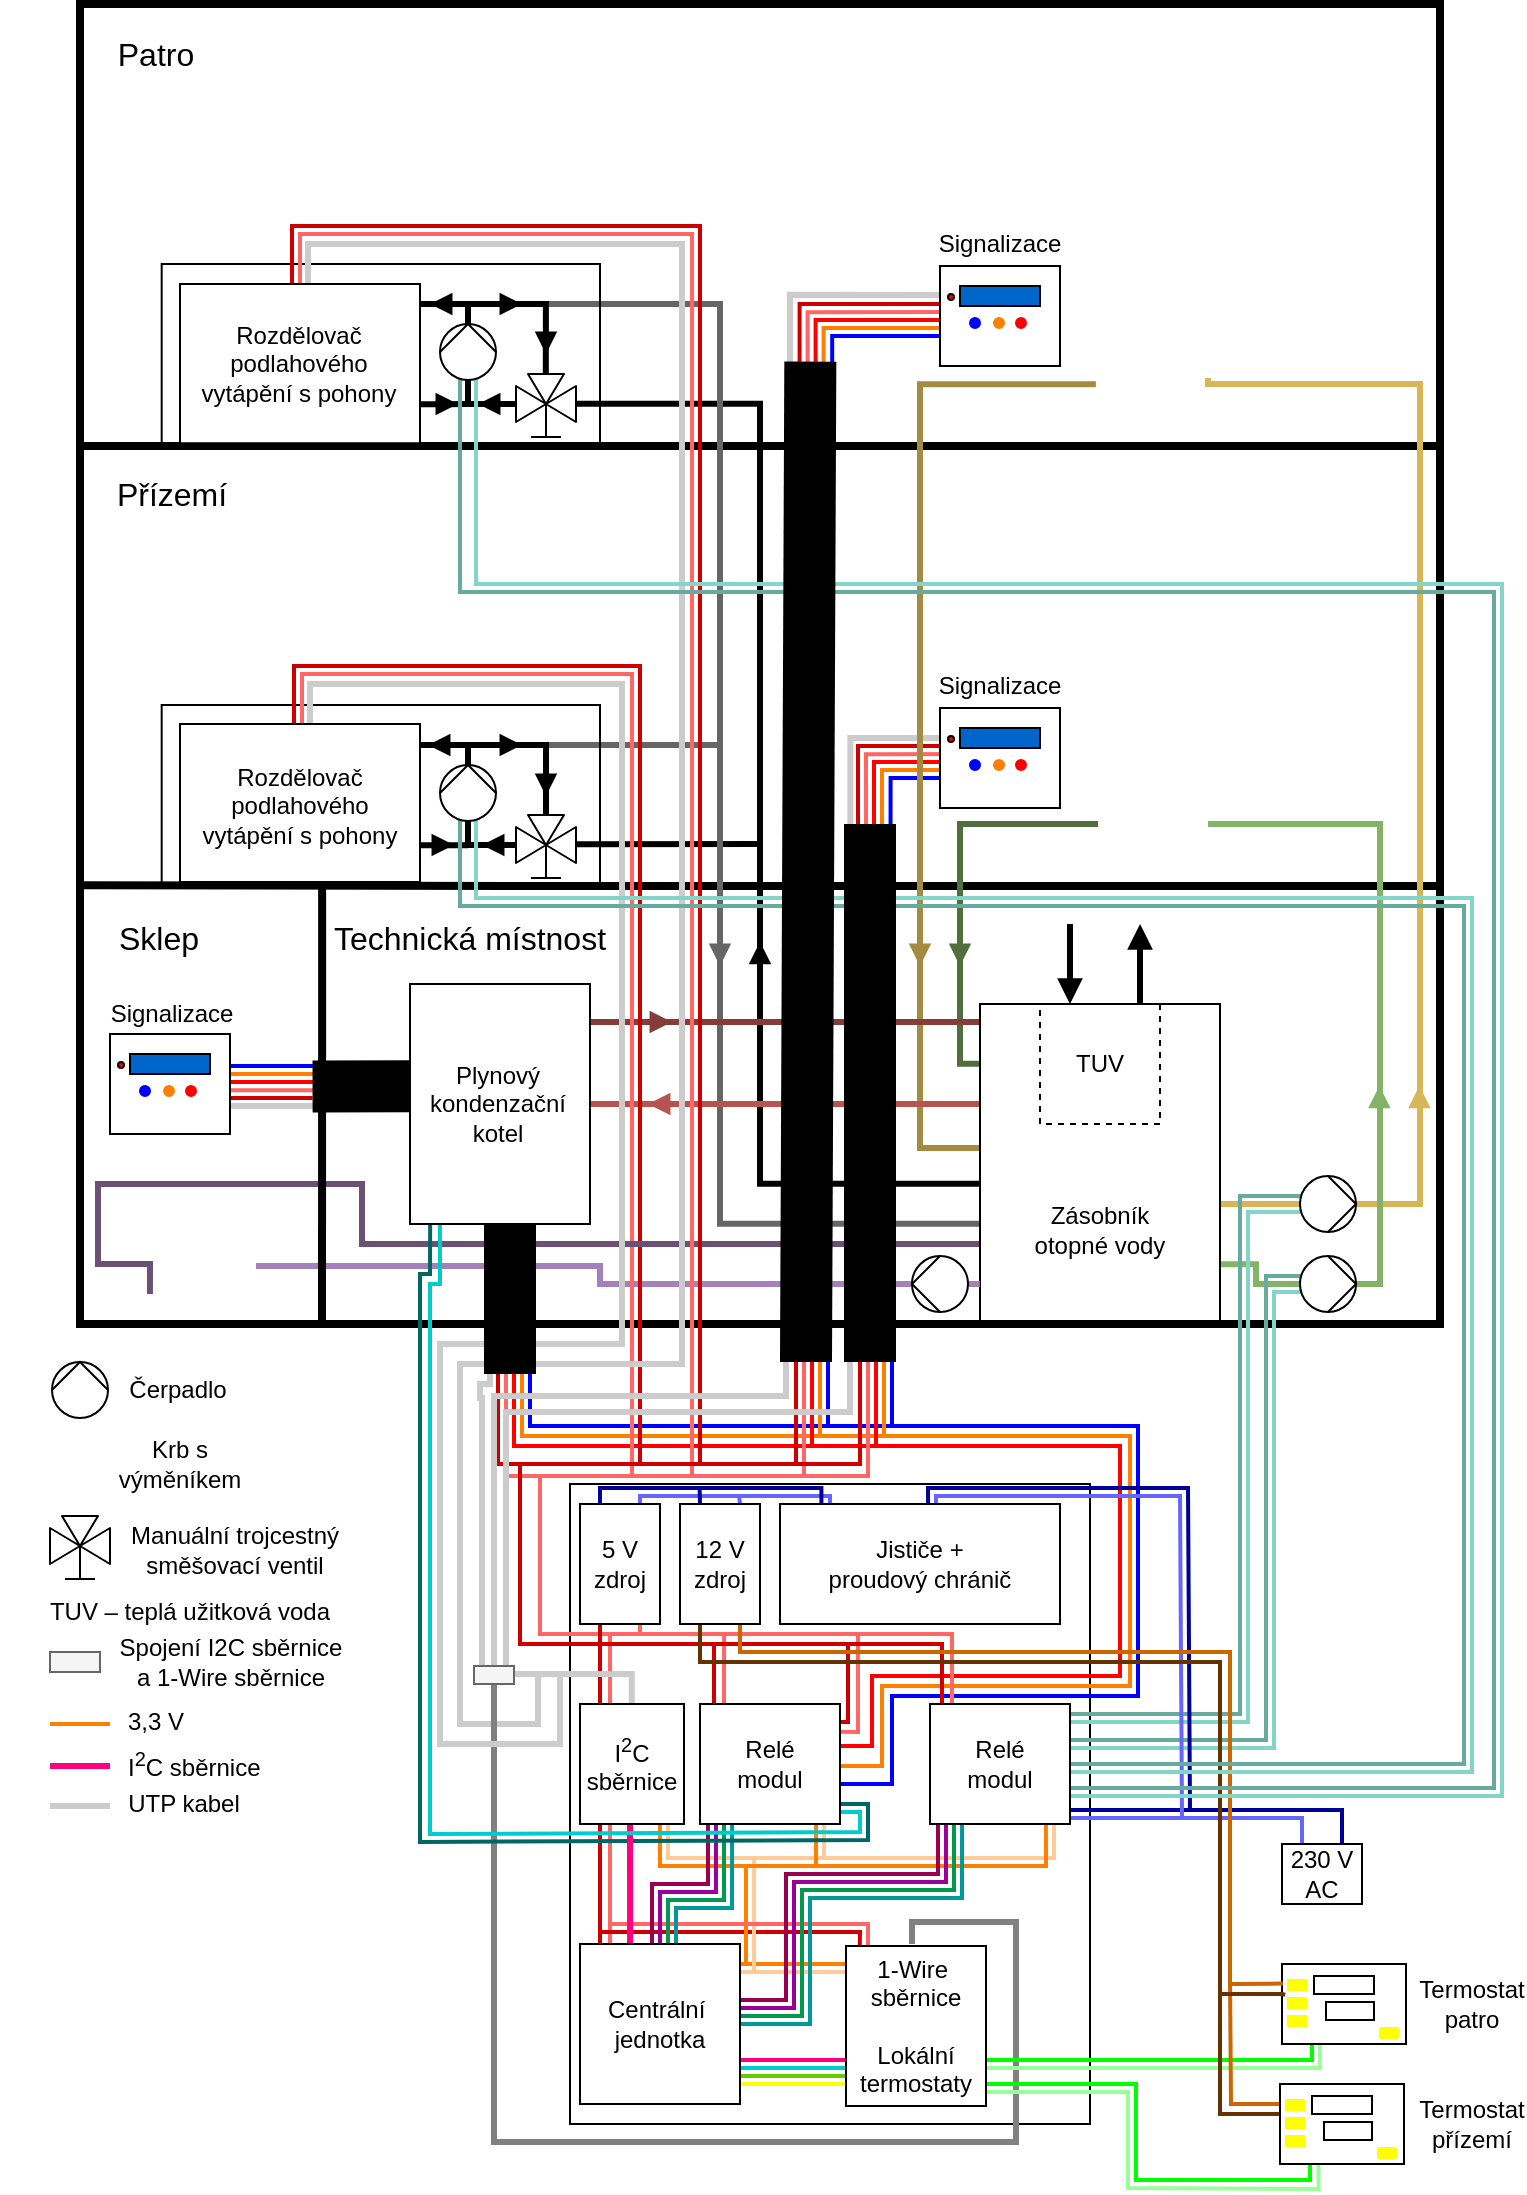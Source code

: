 <mxfile version="14.9.3" type="device"><diagram id="pLqHmQiU0E1_XqOjpQkK" name="Page-1"><mxGraphModel dx="2031" dy="1007" grid="1" gridSize="10" guides="1" tooltips="1" connect="1" arrows="1" fold="1" page="1" pageScale="1" pageWidth="827" pageHeight="1169" math="0" shadow="0"><root><mxCell id="0"/><mxCell id="1" parent="0"/><mxCell id="nU4Wek5RADCCYADg814_-2" value="" style="endArrow=none;html=1;exitX=0;exitY=0.333;exitDx=0;exitDy=0;entryX=1;entryY=0.333;entryDx=0;entryDy=0;entryPerimeter=0;exitPerimeter=0;strokeWidth=4;" parent="1" edge="1"><mxGeometry width="50" height="50" relative="1" as="geometry"><mxPoint x="65" y="241.0" as="sourcePoint"/><mxPoint x="745" y="241.0" as="targetPoint"/></mxGeometry></mxCell><mxCell id="nU4Wek5RADCCYADg814_-3" value="" style="endArrow=none;html=1;exitX=0;exitY=0.666;exitDx=0;exitDy=0;exitPerimeter=0;strokeWidth=4;" parent="1" edge="1"><mxGeometry width="50" height="50" relative="1" as="geometry"><mxPoint x="65" y="460.6" as="sourcePoint"/><mxPoint x="745" y="461" as="targetPoint"/><Array as="points"><mxPoint x="295" y="461"/></Array></mxGeometry></mxCell><mxCell id="b4fp3Ex5oaEf3IT4iPGK-11" style="edgeStyle=orthogonalEdgeStyle;rounded=0;orthogonalLoop=1;jettySize=auto;html=1;exitX=1;exitY=0.5;exitDx=0;exitDy=0;exitPerimeter=0;endArrow=none;endFill=0;strokeWidth=3;entryX=0.822;entryY=0.544;entryDx=0;entryDy=0;entryPerimeter=0;strokeColor=#A680B8;" parent="1" source="b4fp3Ex5oaEf3IT4iPGK-9" target="b4fp3Ex5oaEf3IT4iPGK-6" edge="1"><mxGeometry relative="1" as="geometry"/></mxCell><mxCell id="nU4Wek5RADCCYADg814_-73" style="edgeStyle=orthogonalEdgeStyle;rounded=0;orthogonalLoop=1;jettySize=auto;html=1;endArrow=none;endFill=0;strokeColor=#000000;strokeWidth=3;exitX=0.997;exitY=0.767;exitDx=0;exitDy=0;exitPerimeter=0;" parent="1" source="nU4Wek5RADCCYADg814_-74" edge="1"><mxGeometry relative="1" as="geometry"><mxPoint x="237" y="440.5" as="sourcePoint"/><mxPoint x="259" y="440.5" as="targetPoint"/><Array as="points"/></mxGeometry></mxCell><mxCell id="nU4Wek5RADCCYADg814_-78" style="edgeStyle=orthogonalEdgeStyle;rounded=0;orthogonalLoop=1;jettySize=auto;html=1;exitX=0;exitY=0.5;exitDx=0;exitDy=0;exitPerimeter=0;endArrow=none;endFill=0;strokeColor=#000000;strokeWidth=3;" parent="1" source="nU4Wek5RADCCYADg814_-79" edge="1"><mxGeometry relative="1" as="geometry"><mxPoint x="283" y="440.5" as="targetPoint"/><Array as="points"><mxPoint x="259" y="440.5"/></Array></mxGeometry></mxCell><mxCell id="69sMIb6LIuiQVJHQGN4--24" style="edgeStyle=orthogonalEdgeStyle;rounded=0;orthogonalLoop=1;jettySize=auto;html=1;strokeWidth=2;endArrow=none;endFill=0;strokeColor=#0000FF;exitX=0.596;exitY=0.626;exitDx=0;exitDy=0;exitPerimeter=0;" edge="1" parent="1"><mxGeometry relative="1" as="geometry"><mxPoint x="441.08" y="212.16" as="sourcePoint"/><mxPoint x="504.8" y="186" as="targetPoint"/><Array as="points"><mxPoint x="440.8" y="186"/></Array></mxGeometry></mxCell><mxCell id="69sMIb6LIuiQVJHQGN4--25" style="edgeStyle=orthogonalEdgeStyle;rounded=0;orthogonalLoop=1;jettySize=auto;html=1;strokeWidth=2;endArrow=none;endFill=0;strokeColor=#FF8000;" edge="1" parent="1"><mxGeometry relative="1" as="geometry"><mxPoint x="436.8" y="213" as="sourcePoint"/><mxPoint x="501.8" y="182.0" as="targetPoint"/><Array as="points"><mxPoint x="436.8" y="182"/></Array></mxGeometry></mxCell><mxCell id="69sMIb6LIuiQVJHQGN4--26" style="edgeStyle=orthogonalEdgeStyle;rounded=0;orthogonalLoop=1;jettySize=auto;html=1;strokeWidth=2;endArrow=none;endFill=0;strokeColor=#FF0000;" edge="1" parent="1"><mxGeometry relative="1" as="geometry"><mxPoint x="434.8" y="219" as="sourcePoint"/><mxPoint x="501.8" y="178.0" as="targetPoint"/><Array as="points"><mxPoint x="432.8" y="219"/><mxPoint x="432.8" y="178"/></Array></mxGeometry></mxCell><mxCell id="69sMIb6LIuiQVJHQGN4--27" style="edgeStyle=orthogonalEdgeStyle;rounded=0;orthogonalLoop=1;jettySize=auto;html=1;strokeWidth=2;endArrow=none;endFill=0;strokeColor=#FF6666;entryX=0.218;entryY=0.821;entryDx=0;entryDy=0;entryPerimeter=0;exitX=0.578;exitY=0.642;exitDx=0;exitDy=0;exitPerimeter=0;" edge="1" parent="1"><mxGeometry relative="1" as="geometry"><mxPoint x="428.84" y="222.72" as="sourcePoint"/><mxPoint x="496.42" y="174.05" as="targetPoint"/><Array as="points"><mxPoint x="428.8" y="174"/></Array></mxGeometry></mxCell><mxCell id="69sMIb6LIuiQVJHQGN4--28" style="edgeStyle=orthogonalEdgeStyle;rounded=0;orthogonalLoop=1;jettySize=auto;html=1;strokeWidth=2;endArrow=none;endFill=0;strokeColor=#CC0000;entryX=0.174;entryY=1.003;entryDx=0;entryDy=0;entryPerimeter=0;" edge="1" parent="1"><mxGeometry relative="1" as="geometry"><mxPoint x="424.8" y="229" as="sourcePoint"/><mxPoint x="511.96" y="171.03" as="targetPoint"/><Array as="points"><mxPoint x="425" y="170"/><mxPoint x="500" y="170"/><mxPoint x="500" y="171"/></Array></mxGeometry></mxCell><mxCell id="69sMIb6LIuiQVJHQGN4--29" style="edgeStyle=orthogonalEdgeStyle;rounded=0;orthogonalLoop=1;jettySize=auto;html=1;strokeWidth=3;endArrow=none;endFill=0;strokeColor=#CCCCCC;exitX=0.565;exitY=0.638;exitDx=0;exitDy=0;exitPerimeter=0;entryX=1;entryY=0;entryDx=0;entryDy=0;" edge="1" parent="1"><mxGeometry relative="1" as="geometry"><mxPoint x="420.0" y="220.08" as="sourcePoint"/><mxPoint x="500.561" y="165.439" as="targetPoint"/><Array as="points"><mxPoint x="420" y="165"/></Array></mxGeometry></mxCell><mxCell id="nU4Wek5RADCCYADg814_-1" value="" style="whiteSpace=wrap;html=1;fillColor=none;strokeWidth=4;" parent="1" vertex="1"><mxGeometry x="65" y="20" width="680" height="660" as="geometry"/></mxCell><mxCell id="69sMIb6LIuiQVJHQGN4--18" style="edgeStyle=orthogonalEdgeStyle;rounded=0;orthogonalLoop=1;jettySize=auto;html=1;strokeWidth=2;endArrow=none;endFill=0;strokeColor=#0000FF;exitX=0.596;exitY=0.626;exitDx=0;exitDy=0;exitPerimeter=0;" edge="1" parent="1" source="nU4Wek5RADCCYADg814_-1"><mxGeometry relative="1" as="geometry"><mxPoint x="470" y="407" as="sourcePoint"/><mxPoint x="534" y="407" as="targetPoint"/><Array as="points"><mxPoint x="470" y="407"/></Array></mxGeometry></mxCell><mxCell id="69sMIb6LIuiQVJHQGN4--19" style="edgeStyle=orthogonalEdgeStyle;rounded=0;orthogonalLoop=1;jettySize=auto;html=1;strokeWidth=2;endArrow=none;endFill=0;strokeColor=#FF8000;" edge="1" parent="1"><mxGeometry relative="1" as="geometry"><mxPoint x="466" y="434" as="sourcePoint"/><mxPoint x="531" y="403.0" as="targetPoint"/><Array as="points"><mxPoint x="466" y="403"/></Array></mxGeometry></mxCell><mxCell id="69sMIb6LIuiQVJHQGN4--20" style="edgeStyle=orthogonalEdgeStyle;rounded=0;orthogonalLoop=1;jettySize=auto;html=1;strokeWidth=2;endArrow=none;endFill=0;strokeColor=#FF0000;" edge="1" parent="1"><mxGeometry relative="1" as="geometry"><mxPoint x="464" y="440" as="sourcePoint"/><mxPoint x="531" y="399" as="targetPoint"/><Array as="points"><mxPoint x="462" y="440"/><mxPoint x="462" y="399"/></Array></mxGeometry></mxCell><mxCell id="69sMIb6LIuiQVJHQGN4--21" style="edgeStyle=orthogonalEdgeStyle;rounded=0;orthogonalLoop=1;jettySize=auto;html=1;strokeWidth=2;endArrow=none;endFill=0;strokeColor=#FF6666;entryX=0.218;entryY=0.821;entryDx=0;entryDy=0;entryPerimeter=0;exitX=0.578;exitY=0.642;exitDx=0;exitDy=0;exitPerimeter=0;" edge="1" parent="1" source="nU4Wek5RADCCYADg814_-1"><mxGeometry relative="1" as="geometry"><mxPoint x="440.38" y="396.19" as="sourcePoint"/><mxPoint x="525.62" y="395.05" as="targetPoint"/><Array as="points"><mxPoint x="458" y="395"/></Array></mxGeometry></mxCell><mxCell id="69sMIb6LIuiQVJHQGN4--23" style="edgeStyle=orthogonalEdgeStyle;rounded=0;orthogonalLoop=1;jettySize=auto;html=1;strokeWidth=2;endArrow=none;endFill=0;strokeColor=#CC0000;entryX=0.171;entryY=0.829;entryDx=0;entryDy=0;entryPerimeter=0;" edge="1" parent="1"><mxGeometry relative="1" as="geometry"><mxPoint x="454" y="450" as="sourcePoint"/><mxPoint x="507.28" y="392.14" as="targetPoint"/><Array as="points"><mxPoint x="454" y="391"/><mxPoint x="507" y="391"/></Array></mxGeometry></mxCell><mxCell id="69sMIb6LIuiQVJHQGN4--22" style="edgeStyle=orthogonalEdgeStyle;rounded=0;orthogonalLoop=1;jettySize=auto;html=1;strokeWidth=3;endArrow=none;endFill=0;strokeColor=#CCCCCC;exitX=0.565;exitY=0.638;exitDx=0;exitDy=0;exitPerimeter=0;" edge="1" parent="1"><mxGeometry relative="1" as="geometry"><mxPoint x="450.2" y="441.08" as="sourcePoint"/><mxPoint x="516" y="387" as="targetPoint"/><Array as="points"><mxPoint x="450" y="387"/></Array></mxGeometry></mxCell><mxCell id="69sMIb6LIuiQVJHQGN4--11" style="edgeStyle=orthogonalEdgeStyle;rounded=0;orthogonalLoop=1;jettySize=auto;html=1;strokeWidth=2;endArrow=none;endFill=0;strokeColor=#0000FF;" edge="1" parent="1"><mxGeometry relative="1" as="geometry"><mxPoint x="135" y="551" as="sourcePoint"/><mxPoint x="210" y="551" as="targetPoint"/><Array as="points"><mxPoint x="135" y="551"/></Array></mxGeometry></mxCell><mxCell id="69sMIb6LIuiQVJHQGN4--12" style="edgeStyle=orthogonalEdgeStyle;rounded=0;orthogonalLoop=1;jettySize=auto;html=1;strokeWidth=2;endArrow=none;endFill=0;strokeColor=#FF8000;" edge="1" parent="1"><mxGeometry relative="1" as="geometry"><mxPoint x="134" y="555" as="sourcePoint"/><mxPoint x="207" y="555" as="targetPoint"/><Array as="points"><mxPoint x="134" y="555"/><mxPoint x="288" y="555"/></Array></mxGeometry></mxCell><mxCell id="69sMIb6LIuiQVJHQGN4--13" style="edgeStyle=orthogonalEdgeStyle;rounded=0;orthogonalLoop=1;jettySize=auto;html=1;strokeWidth=2;endArrow=none;endFill=0;strokeColor=#FF0000;" edge="1" parent="1"><mxGeometry relative="1" as="geometry"><mxPoint x="134" y="559" as="sourcePoint"/><mxPoint x="208" y="559" as="targetPoint"/><Array as="points"><mxPoint x="133.99" y="559"/></Array></mxGeometry></mxCell><mxCell id="69sMIb6LIuiQVJHQGN4--15" style="edgeStyle=orthogonalEdgeStyle;rounded=0;orthogonalLoop=1;jettySize=auto;html=1;strokeWidth=2;endArrow=none;endFill=0;strokeColor=#FF6666;entryX=0.218;entryY=0.821;entryDx=0;entryDy=0;entryPerimeter=0;exitX=0.8;exitY=0.56;exitDx=0;exitDy=0;exitPerimeter=0;" edge="1" parent="1"><mxGeometry relative="1" as="geometry"><mxPoint x="128" y="563.14" as="sourcePoint"/><mxPoint x="213.24" y="562.0" as="targetPoint"/><Array as="points"><mxPoint x="128" y="562.14"/></Array></mxGeometry></mxCell><mxCell id="69sMIb6LIuiQVJHQGN4--16" style="edgeStyle=orthogonalEdgeStyle;rounded=0;orthogonalLoop=1;jettySize=auto;html=1;strokeWidth=3;endArrow=none;endFill=0;strokeColor=#CCCCCC;" edge="1" parent="1"><mxGeometry relative="1" as="geometry"><mxPoint x="135" y="571" as="sourcePoint"/><mxPoint x="213" y="571" as="targetPoint"/><Array as="points"><mxPoint x="213" y="571"/></Array></mxGeometry></mxCell><mxCell id="69sMIb6LIuiQVJHQGN4--10" style="edgeStyle=orthogonalEdgeStyle;rounded=0;orthogonalLoop=1;jettySize=auto;html=1;strokeWidth=2;endArrow=none;endFill=0;strokeColor=#0000FF;" edge="1" parent="1"><mxGeometry relative="1" as="geometry"><mxPoint x="288" y="695" as="sourcePoint"/><mxPoint x="439" y="731" as="targetPoint"/><Array as="points"><mxPoint x="290" y="695"/><mxPoint x="290" y="731"/></Array></mxGeometry></mxCell><mxCell id="69sMIb6LIuiQVJHQGN4--9" style="edgeStyle=orthogonalEdgeStyle;rounded=0;orthogonalLoop=1;jettySize=auto;html=1;strokeWidth=2;endArrow=none;endFill=0;strokeColor=#FF8000;" edge="1" parent="1"><mxGeometry relative="1" as="geometry"><mxPoint x="286" y="703" as="sourcePoint"/><mxPoint x="441" y="736" as="targetPoint"/><Array as="points"><mxPoint x="286" y="736"/><mxPoint x="440" y="736"/></Array></mxGeometry></mxCell><mxCell id="69sMIb6LIuiQVJHQGN4--8" style="edgeStyle=orthogonalEdgeStyle;rounded=0;orthogonalLoop=1;jettySize=auto;html=1;strokeWidth=2;endArrow=none;endFill=0;strokeColor=#FF0000;" edge="1" parent="1"><mxGeometry relative="1" as="geometry"><mxPoint x="282.0" y="680.0" as="sourcePoint"/><mxPoint x="430" y="741" as="targetPoint"/><Array as="points"><mxPoint x="281.99" y="741"/></Array></mxGeometry></mxCell><mxCell id="69sMIb6LIuiQVJHQGN4--7" style="edgeStyle=orthogonalEdgeStyle;rounded=0;orthogonalLoop=1;jettySize=auto;html=1;strokeWidth=2;endArrow=none;endFill=0;strokeColor=#FF6666;" edge="1" parent="1"><mxGeometry relative="1" as="geometry"><mxPoint x="278" y="697" as="sourcePoint"/><mxPoint x="300" y="756" as="targetPoint"/><Array as="points"><mxPoint x="278" y="680"/><mxPoint x="278" y="756"/></Array></mxGeometry></mxCell><mxCell id="69sMIb6LIuiQVJHQGN4--6" style="edgeStyle=orthogonalEdgeStyle;rounded=0;orthogonalLoop=1;jettySize=auto;html=1;strokeWidth=2;endArrow=none;endFill=0;strokeColor=#CC0000;" edge="1" parent="1"><mxGeometry relative="1" as="geometry"><mxPoint x="274" y="692" as="sourcePoint"/><mxPoint x="384" y="751" as="targetPoint"/><Array as="points"><mxPoint x="274" y="690"/><mxPoint x="274" y="750"/><mxPoint x="384" y="750"/></Array></mxGeometry></mxCell><mxCell id="69sMIb6LIuiQVJHQGN4--5" style="edgeStyle=orthogonalEdgeStyle;rounded=0;orthogonalLoop=1;jettySize=auto;html=1;strokeWidth=3;endArrow=none;endFill=0;strokeColor=#CCCCCC;entryX=0.3;entryY=0.444;entryDx=0;entryDy=0;entryPerimeter=0;" edge="1" parent="1" target="7mHYzX6K8566hlfJY_Qs-19"><mxGeometry relative="1" as="geometry"><mxPoint x="270" y="700" as="sourcePoint"/><mxPoint x="262" y="852" as="targetPoint"/><Array as="points"><mxPoint x="270" y="710"/><mxPoint x="265" y="710"/><mxPoint x="265" y="717"/><mxPoint x="266" y="717"/><mxPoint x="266" y="855"/></Array></mxGeometry></mxCell><mxCell id="nU4Wek5RADCCYADg814_-81" value="" style="endArrow=none;html=1;strokeColor=#000000;strokeWidth=3;exitX=-0.003;exitY=0.593;exitDx=0;exitDy=0;exitPerimeter=0;" parent="1" source="nU4Wek5RADCCYADg814_-76" edge="1"><mxGeometry width="50" height="50" relative="1" as="geometry"><mxPoint x="345" y="470" as="sourcePoint"/><mxPoint x="405" y="440" as="targetPoint"/></mxGeometry></mxCell><mxCell id="nU4Wek5RADCCYADg814_-28" style="edgeStyle=orthogonalEdgeStyle;rounded=0;orthogonalLoop=1;jettySize=auto;html=1;endArrow=none;endFill=0;strokeWidth=3;fillColor=#d5e8d4;entryX=0.001;entryY=0.187;entryDx=0;entryDy=0;entryPerimeter=0;strokeColor=#506E3E;" parent="1" target="nU4Wek5RADCCYADg814_-4" edge="1"><mxGeometry relative="1" as="geometry"><mxPoint x="512" y="550" as="targetPoint"/><Array as="points"><mxPoint x="505" y="430"/><mxPoint x="505" y="550"/></Array><mxPoint x="574" y="430" as="sourcePoint"/></mxGeometry></mxCell><mxCell id="nU4Wek5RADCCYADg814_-29" style="edgeStyle=orthogonalEdgeStyle;rounded=0;orthogonalLoop=1;jettySize=auto;html=1;endArrow=none;endFill=0;strokeWidth=3;fillColor=#fff2cc;entryX=0;entryY=0.437;entryDx=0;entryDy=0;entryPerimeter=0;exitX=0.747;exitY=0.288;exitDx=0;exitDy=0;exitPerimeter=0;strokeColor=#A38B42;" parent="1" source="nU4Wek5RADCCYADg814_-1" edge="1"><mxGeometry relative="1" as="geometry"><mxPoint x="572.02" y="211.98" as="sourcePoint"/><mxPoint x="515" y="592" as="targetPoint"/><Array as="points"><mxPoint x="485" y="210"/><mxPoint x="485" y="592"/></Array></mxGeometry></mxCell><mxCell id="nU4Wek5RADCCYADg814_-42" style="edgeStyle=orthogonalEdgeStyle;rounded=0;orthogonalLoop=1;jettySize=auto;html=1;endArrow=none;endFill=0;strokeColor=#000000;strokeWidth=3;exitX=-0.016;exitY=0.586;exitDx=0;exitDy=0;exitPerimeter=0;entryX=0;entryY=0.562;entryDx=0;entryDy=0;entryPerimeter=0;" parent="1" source="nU4Wek5RADCCYADg814_-52" target="nU4Wek5RADCCYADg814_-4" edge="1"><mxGeometry relative="1" as="geometry"><mxPoint x="318" y="220" as="sourcePoint"/><mxPoint x="514" y="610" as="targetPoint"/><Array as="points"><mxPoint x="405" y="220"/><mxPoint x="405" y="610"/></Array></mxGeometry></mxCell><mxCell id="nU4Wek5RADCCYADg814_-45" style="edgeStyle=orthogonalEdgeStyle;rounded=0;orthogonalLoop=1;jettySize=auto;html=1;endArrow=none;endFill=0;strokeColor=#666666;strokeWidth=3;exitX=0;exitY=0.687;exitDx=0;exitDy=0;exitPerimeter=0;fillColor=#f5f5f5;" parent="1" source="nU4Wek5RADCCYADg814_-4" edge="1"><mxGeometry relative="1" as="geometry"><mxPoint x="298" y="170" as="targetPoint"/><mxPoint x="515" y="639.01" as="sourcePoint"/><Array as="points"><mxPoint x="385" y="630"/><mxPoint x="385" y="170"/></Array></mxGeometry></mxCell><mxCell id="0jQJ0_OTmJtkc_1-VrFd-46" value="" style="rounded=0;whiteSpace=wrap;html=1;fillColor=#FFFFFF;" parent="1" vertex="1"><mxGeometry x="310" y="760" width="260" height="320" as="geometry"/></mxCell><mxCell id="nU4Wek5RADCCYADg814_-80" value="" style="endArrow=none;html=1;strokeColor=#666666;strokeWidth=3;fillColor=#f5f5f5;" parent="1" edge="1"><mxGeometry width="50" height="50" relative="1" as="geometry"><mxPoint x="298" y="390.5" as="sourcePoint"/><mxPoint x="385" y="390.5" as="targetPoint"/></mxGeometry></mxCell><mxCell id="nU4Wek5RADCCYADg814_-30" style="edgeStyle=orthogonalEdgeStyle;rounded=0;orthogonalLoop=1;jettySize=auto;html=1;entryX=1;entryY=0.625;entryDx=0;entryDy=0;entryPerimeter=0;endArrow=none;endFill=0;strokeWidth=3;exitX=0;exitY=0.5;exitDx=0;exitDy=0;exitPerimeter=0;strokeColor=#D6B656;" parent="1" source="nU4Wek5RADCCYADg814_-35" target="nU4Wek5RADCCYADg814_-4" edge="1"><mxGeometry relative="1" as="geometry"><mxPoint x="698.408" y="617.048" as="sourcePoint"/><mxPoint x="635.12" y="649.58" as="targetPoint"/><Array as="points"/></mxGeometry></mxCell><mxCell id="nU4Wek5RADCCYADg814_-8" value="" style="rounded=0;whiteSpace=wrap;html=1;fillColor=none;" parent="1" vertex="1"><mxGeometry x="105.84" y="150" width="219.16" height="89.62" as="geometry"/></mxCell><mxCell id="nU4Wek5RADCCYADg814_-24" style="edgeStyle=orthogonalEdgeStyle;rounded=0;orthogonalLoop=1;jettySize=auto;html=1;endArrow=none;endFill=0;entryX=0;entryY=0.059;entryDx=0;entryDy=0;entryPerimeter=0;strokeWidth=3;fillColor=#f8cecc;strokeColor=#853D3A;" parent="1" edge="1"><mxGeometry relative="1" as="geometry"><mxPoint x="320" y="529" as="sourcePoint"/><mxPoint x="515" y="529.0" as="targetPoint"/><Array as="points"/></mxGeometry></mxCell><mxCell id="nU4Wek5RADCCYADg814_-25" style="edgeStyle=orthogonalEdgeStyle;rounded=0;orthogonalLoop=1;jettySize=auto;html=1;endArrow=none;endFill=0;fillColor=#f8cecc;strokeWidth=3;strokeColor=#B85450;" parent="1" source="nU4Wek5RADCCYADg814_-10" edge="1"><mxGeometry relative="1" as="geometry"><mxPoint x="515" y="570" as="targetPoint"/><Array as="points"><mxPoint x="265" y="620"/><mxPoint x="265" y="570"/></Array></mxGeometry></mxCell><mxCell id="nU4Wek5RADCCYADg814_-61" style="edgeStyle=orthogonalEdgeStyle;rounded=0;orthogonalLoop=1;jettySize=auto;html=1;endArrow=none;endFill=0;strokeColor=#000000;strokeWidth=3;exitX=0.999;exitY=0.755;exitDx=0;exitDy=0;exitPerimeter=0;" parent="1" source="nU4Wek5RADCCYADg814_-14" edge="1"><mxGeometry relative="1" as="geometry"><mxPoint x="237" y="220" as="sourcePoint"/><mxPoint x="259" y="220" as="targetPoint"/><Array as="points"><mxPoint x="247" y="220"/></Array></mxGeometry></mxCell><mxCell id="nU4Wek5RADCCYADg814_-46" value="" style="rounded=0;whiteSpace=wrap;html=1;strokeWidth=1;fillColor=none;dashed=1;" parent="1" vertex="1"><mxGeometry x="545" y="520" width="60" height="60" as="geometry"/></mxCell><mxCell id="nU4Wek5RADCCYADg814_-47" value="TUV" style="text;html=1;strokeColor=none;fillColor=none;align=center;verticalAlign=middle;whiteSpace=wrap;rounded=0;dashed=1;" parent="1" vertex="1"><mxGeometry x="555" y="540" width="40" height="20" as="geometry"/></mxCell><mxCell id="nU4Wek5RADCCYADg814_-48" style="edgeStyle=orthogonalEdgeStyle;rounded=0;orthogonalLoop=1;jettySize=auto;html=1;endArrow=none;endFill=0;strokeWidth=3;strokeColor=#d6b656;entryX=1;entryY=0.5;entryDx=0;entryDy=0;entryPerimeter=0;fillColor=#fff2cc;exitX=0.811;exitY=0.489;exitDx=0;exitDy=0;exitPerimeter=0;" parent="1" source="nU4Wek5RADCCYADg814_-7" target="nU4Wek5RADCCYADg814_-35" edge="1"><mxGeometry relative="1" as="geometry"><mxPoint x="638" y="210" as="sourcePoint"/><mxPoint x="704.0" y="624" as="targetPoint"/><Array as="points"><mxPoint x="629" y="210"/><mxPoint x="735" y="210"/><mxPoint x="735" y="620"/></Array></mxGeometry></mxCell><mxCell id="nU4Wek5RADCCYADg814_-63" style="edgeStyle=orthogonalEdgeStyle;rounded=0;orthogonalLoop=1;jettySize=auto;html=1;exitX=0;exitY=0.5;exitDx=0;exitDy=0;exitPerimeter=0;endArrow=none;endFill=0;strokeColor=#82b366;strokeWidth=3;fillColor=#d5e8d4;entryX=1.001;entryY=0.813;entryDx=0;entryDy=0;entryPerimeter=0;" parent="1" source="nU4Wek5RADCCYADg814_-49" target="nU4Wek5RADCCYADg814_-4" edge="1"><mxGeometry relative="1" as="geometry"><mxPoint x="635" y="639" as="targetPoint"/><Array as="points"><mxPoint x="653" y="660"/><mxPoint x="653" y="650"/></Array><mxPoint x="675" y="659" as="sourcePoint"/></mxGeometry></mxCell><mxCell id="nU4Wek5RADCCYADg814_-64" style="edgeStyle=orthogonalEdgeStyle;rounded=0;orthogonalLoop=1;jettySize=auto;html=1;exitX=1;exitY=0.5;exitDx=0;exitDy=0;exitPerimeter=0;endArrow=none;endFill=0;strokeColor=#82b366;strokeWidth=3;fillColor=#d5e8d4;entryX=0.811;entryY=0.522;entryDx=0;entryDy=0;entryPerimeter=0;" parent="1" source="nU4Wek5RADCCYADg814_-49" target="9d8b6mASqifzFQL8EZpE-1" edge="1"><mxGeometry relative="1" as="geometry"><mxPoint x="646" y="430" as="targetPoint"/><Array as="points"><mxPoint x="715" y="660"/><mxPoint x="715" y="430"/><mxPoint x="629" y="430"/></Array></mxGeometry></mxCell><mxCell id="0jQJ0_OTmJtkc_1-VrFd-65" style="edgeStyle=orthogonalEdgeStyle;rounded=0;orthogonalLoop=1;jettySize=auto;html=1;endArrow=none;endFill=0;strokeColor=#67AB9F;strokeWidth=2;exitX=0.107;exitY=0.357;exitDx=0;exitDy=0;exitPerimeter=0;entryX=0.971;entryY=0.367;entryDx=0;entryDy=0;entryPerimeter=0;" parent="1" source="nU4Wek5RADCCYADg814_-49" target="0jQJ0_OTmJtkc_1-VrFd-50" edge="1"><mxGeometry relative="1" as="geometry"><mxPoint x="668" y="933" as="targetPoint"/><mxPoint x="681" y="661.0" as="sourcePoint"/><Array as="points"><mxPoint x="658" y="656"/><mxPoint x="658" y="888"/><mxPoint x="554" y="888"/></Array></mxGeometry></mxCell><mxCell id="0jQJ0_OTmJtkc_1-VrFd-66" style="edgeStyle=orthogonalEdgeStyle;rounded=0;orthogonalLoop=1;jettySize=auto;html=1;endArrow=none;endFill=0;strokeWidth=2;strokeColor=#81D6C7;exitX=0.143;exitY=0.643;exitDx=0;exitDy=0;exitPerimeter=0;entryX=0.957;entryY=0.467;entryDx=0;entryDy=0;entryPerimeter=0;" parent="1" source="nU4Wek5RADCCYADg814_-49" target="0jQJ0_OTmJtkc_1-VrFd-50" edge="1"><mxGeometry relative="1" as="geometry"><mxPoint x="663" y="728" as="targetPoint"/><Array as="points"><mxPoint x="662" y="664"/><mxPoint x="662" y="892"/><mxPoint x="553" y="892"/></Array></mxGeometry></mxCell><mxCell id="nU4Wek5RADCCYADg814_-49" value="" style="shape=mxgraph.pid.pumps_-_iso.pump_(liquid);html=1;pointerEvents=1;align=center;verticalLabelPosition=bottom;verticalAlign=top;dashed=0;" parent="1" vertex="1"><mxGeometry x="675" y="646" width="28" height="28" as="geometry"/></mxCell><mxCell id="nU4Wek5RADCCYADg814_-52" value="" style="verticalLabelPosition=bottom;align=center;html=1;verticalAlign=top;pointerEvents=1;dashed=0;shape=mxgraph.pid2valves.valve;valveType=threeWay;actuator=man;fillColor=none;rotation=-180;" parent="1" vertex="1"><mxGeometry x="283" y="205" width="30" height="36" as="geometry"/></mxCell><mxCell id="nU4Wek5RADCCYADg814_-58" style="edgeStyle=orthogonalEdgeStyle;rounded=0;orthogonalLoop=1;jettySize=auto;html=1;exitX=1;exitY=0.5;exitDx=0;exitDy=0;exitPerimeter=0;endArrow=none;endFill=0;strokeColor=#000000;strokeWidth=3;entryX=1.002;entryY=0.125;entryDx=0;entryDy=0;entryPerimeter=0;" parent="1" edge="1"><mxGeometry relative="1" as="geometry"><mxPoint x="259.0" y="180.19" as="sourcePoint"/><mxPoint x="235.24" y="170.017" as="targetPoint"/><Array as="points"><mxPoint x="259" y="170.19"/></Array></mxGeometry></mxCell><mxCell id="nU4Wek5RADCCYADg814_-59" style="edgeStyle=orthogonalEdgeStyle;rounded=0;orthogonalLoop=1;jettySize=auto;html=1;exitX=0;exitY=0.5;exitDx=0;exitDy=0;exitPerimeter=0;endArrow=none;endFill=0;strokeColor=#000000;strokeWidth=3;" parent="1" source="nU4Wek5RADCCYADg814_-53" edge="1"><mxGeometry relative="1" as="geometry"><mxPoint x="283" y="220" as="targetPoint"/><Array as="points"><mxPoint x="259" y="220"/></Array></mxGeometry></mxCell><mxCell id="nU4Wek5RADCCYADg814_-54" value="" style="endArrow=block;html=1;strokeColor=#000000;strokeWidth=3;entryX=0.25;entryY=0;entryDx=0;entryDy=0;endFill=1;startSize=5;endSize=5;" parent="1" target="nU4Wek5RADCCYADg814_-46" edge="1"><mxGeometry width="50" height="50" relative="1" as="geometry"><mxPoint x="560" y="480" as="sourcePoint"/><mxPoint x="605" y="490" as="targetPoint"/></mxGeometry></mxCell><mxCell id="nU4Wek5RADCCYADg814_-55" value="" style="endArrow=block;html=1;strokeColor=#000000;strokeWidth=3;exitX=0.833;exitY=0.286;exitDx=0;exitDy=0;exitPerimeter=0;endFill=1;startSize=5;endSize=5;" parent="1" edge="1"><mxGeometry width="50" height="50" relative="1" as="geometry"><mxPoint x="595" y="520" as="sourcePoint"/><mxPoint x="595.02" y="479.98" as="targetPoint"/></mxGeometry></mxCell><mxCell id="0jQJ0_OTmJtkc_1-VrFd-63" style="edgeStyle=orthogonalEdgeStyle;rounded=0;orthogonalLoop=1;jettySize=auto;html=1;endArrow=none;endFill=0;strokeColor=#81D6C7;strokeWidth=2;exitX=0.571;exitY=0.429;exitDx=0;exitDy=0;exitPerimeter=0;entryX=1.005;entryY=0.167;entryDx=0;entryDy=0;entryPerimeter=0;" parent="1" source="nU4Wek5RADCCYADg814_-35" target="0jQJ0_OTmJtkc_1-VrFd-50" edge="1"><mxGeometry relative="1" as="geometry"><mxPoint x="634" y="931" as="targetPoint"/><Array as="points"><mxPoint x="691" y="624"/><mxPoint x="649" y="624"/><mxPoint x="649" y="879"/><mxPoint x="556" y="879"/></Array></mxGeometry></mxCell><mxCell id="0jQJ0_OTmJtkc_1-VrFd-64" style="edgeStyle=orthogonalEdgeStyle;rounded=0;orthogonalLoop=1;jettySize=auto;html=1;endArrow=none;endFill=0;strokeWidth=2;exitX=0.393;exitY=0.429;exitDx=0;exitDy=0;exitPerimeter=0;strokeColor=#67AB9F;entryX=0.998;entryY=0.084;entryDx=0;entryDy=0;entryPerimeter=0;" parent="1" source="nU4Wek5RADCCYADg814_-35" target="0jQJ0_OTmJtkc_1-VrFd-50" edge="1"><mxGeometry relative="1" as="geometry"><mxPoint x="645.238" y="727.762" as="targetPoint"/><Array as="points"><mxPoint x="686" y="616"/><mxPoint x="645" y="616"/><mxPoint x="645" y="875"/></Array></mxGeometry></mxCell><mxCell id="nU4Wek5RADCCYADg814_-35" value="" style="shape=mxgraph.pid.pumps_-_iso.pump_(liquid);html=1;pointerEvents=1;align=center;verticalLabelPosition=bottom;verticalAlign=top;dashed=0;" parent="1" vertex="1"><mxGeometry x="675" y="606" width="28" height="28" as="geometry"/></mxCell><mxCell id="nU4Wek5RADCCYADg814_-72" value="" style="rounded=0;whiteSpace=wrap;html=1;fillColor=none;" parent="1" vertex="1"><mxGeometry x="105.84" y="370.5" width="219.16" height="89.62" as="geometry"/></mxCell><mxCell id="0jQJ0_OTmJtkc_1-VrFd-39" style="edgeStyle=orthogonalEdgeStyle;rounded=0;orthogonalLoop=1;jettySize=auto;html=1;exitX=0.5;exitY=0;exitDx=0;exitDy=0;endArrow=none;endFill=0;strokeWidth=2;strokeColor=#FF6666;entryX=0.75;entryY=1;entryDx=0;entryDy=0;" parent="1" target="0jQJ0_OTmJtkc_1-VrFd-47" edge="1"><mxGeometry relative="1" as="geometry"><mxPoint x="176" y="380" as="sourcePoint"/><mxPoint x="340" y="695" as="targetPoint"/><Array as="points"><mxPoint x="176" y="355"/><mxPoint x="341" y="355"/><mxPoint x="341" y="756"/><mxPoint x="295" y="756"/><mxPoint x="295" y="835"/><mxPoint x="345" y="835"/></Array></mxGeometry></mxCell><mxCell id="0jQJ0_OTmJtkc_1-VrFd-40" style="edgeStyle=orthogonalEdgeStyle;rounded=0;orthogonalLoop=1;jettySize=auto;html=1;exitX=0.467;exitY=0.062;exitDx=0;exitDy=0;endArrow=none;endFill=0;strokeWidth=2;exitPerimeter=0;strokeColor=#CC0000;entryX=0.25;entryY=1;entryDx=0;entryDy=0;" parent="1" target="0jQJ0_OTmJtkc_1-VrFd-47" edge="1"><mxGeometry relative="1" as="geometry"><mxPoint x="175.04" y="390.967" as="sourcePoint"/><mxPoint x="344" y="696" as="targetPoint"/><Array as="points"><mxPoint x="172" y="391"/><mxPoint x="172" y="351"/><mxPoint x="345" y="351"/><mxPoint x="345" y="750"/><mxPoint x="285" y="750"/><mxPoint x="285" y="840"/><mxPoint x="325" y="840"/></Array></mxGeometry></mxCell><mxCell id="nU4Wek5RADCCYADg814_-75" style="edgeStyle=orthogonalEdgeStyle;rounded=0;orthogonalLoop=1;jettySize=auto;html=1;endArrow=none;endFill=0;strokeColor=#000000;strokeWidth=3;" parent="1" source="nU4Wek5RADCCYADg814_-76" edge="1"><mxGeometry relative="1" as="geometry"><mxPoint x="298" y="418" as="sourcePoint"/><mxPoint x="298" y="389" as="targetPoint"/></mxGeometry></mxCell><mxCell id="nU4Wek5RADCCYADg814_-76" value="" style="verticalLabelPosition=bottom;align=center;html=1;verticalAlign=top;pointerEvents=1;dashed=0;shape=mxgraph.pid2valves.valve;valveType=threeWay;actuator=man;fillColor=none;rotation=-180;" parent="1" vertex="1"><mxGeometry x="283" y="425.5" width="30" height="36" as="geometry"/></mxCell><mxCell id="nU4Wek5RADCCYADg814_-77" style="edgeStyle=orthogonalEdgeStyle;rounded=0;orthogonalLoop=1;jettySize=auto;html=1;exitX=1;exitY=0.5;exitDx=0;exitDy=0;exitPerimeter=0;endArrow=none;endFill=0;strokeColor=#000000;strokeWidth=3;entryX=1.002;entryY=0.125;entryDx=0;entryDy=0;entryPerimeter=0;" parent="1" edge="1"><mxGeometry relative="1" as="geometry"><mxPoint x="259" y="400.69" as="sourcePoint"/><mxPoint x="235.24" y="390.517" as="targetPoint"/><Array as="points"><mxPoint x="259" y="390.69"/></Array></mxGeometry></mxCell><mxCell id="nU4Wek5RADCCYADg814_-87" value="Zásobník otopné vody" style="text;html=1;strokeColor=none;fillColor=none;align=center;verticalAlign=middle;whiteSpace=wrap;rounded=0;dashed=1;" parent="1" vertex="1"><mxGeometry x="535" y="606" width="80" height="54" as="geometry"/></mxCell><mxCell id="nU4Wek5RADCCYADg814_-88" value="Technická místnost" style="text;html=1;strokeColor=none;fillColor=none;align=center;verticalAlign=middle;whiteSpace=wrap;rounded=0;dashed=1;fontSize=16;" parent="1" vertex="1"><mxGeometry x="190" y="477" width="140" height="20" as="geometry"/></mxCell><mxCell id="nU4Wek5RADCCYADg814_-89" value="Přízemí" style="text;html=1;strokeColor=none;fillColor=none;align=center;verticalAlign=middle;whiteSpace=wrap;rounded=0;dashed=1;fontSize=16;" parent="1" vertex="1"><mxGeometry x="71" y="255" width="80" height="20" as="geometry"/></mxCell><mxCell id="nU4Wek5RADCCYADg814_-90" value="Patro" style="text;html=1;strokeColor=none;fillColor=none;align=center;verticalAlign=middle;whiteSpace=wrap;rounded=0;dashed=1;fontSize=16;" parent="1" vertex="1"><mxGeometry x="68" y="35" width="70" height="20" as="geometry"/></mxCell><mxCell id="b4fp3Ex5oaEf3IT4iPGK-12" style="edgeStyle=orthogonalEdgeStyle;rounded=0;orthogonalLoop=1;jettySize=auto;html=1;exitX=0;exitY=0.75;exitDx=0;exitDy=0;entryX=0.233;entryY=0.7;entryDx=0;entryDy=0;entryPerimeter=0;endArrow=none;endFill=0;strokeWidth=3;strokeColor=#6A5175;" parent="1" source="nU4Wek5RADCCYADg814_-4" target="b4fp3Ex5oaEf3IT4iPGK-6" edge="1"><mxGeometry relative="1" as="geometry"><Array as="points"><mxPoint x="206" y="640"/><mxPoint x="206" y="610"/><mxPoint x="74" y="610"/><mxPoint x="74" y="650"/><mxPoint x="100" y="650"/></Array></mxGeometry></mxCell><mxCell id="nU4Wek5RADCCYADg814_-4" value="" style="rounded=0;whiteSpace=wrap;html=1;fillColor=none;" parent="1" vertex="1"><mxGeometry x="515" y="520" width="120" height="160" as="geometry"/></mxCell><mxCell id="nU4Wek5RADCCYADg814_-96" value="" style="shape=mxgraph.pid.pumps_-_iso.pump_(liquid);html=1;pointerEvents=1;align=center;verticalLabelPosition=bottom;verticalAlign=top;dashed=0;fillColor=none;rotation=-90;" parent="1" vertex="1"><mxGeometry x="51" y="699" width="28" height="28" as="geometry"/></mxCell><mxCell id="nU4Wek5RADCCYADg814_-98" value="Čerpadlo" style="text;html=1;strokeColor=none;fillColor=none;align=center;verticalAlign=middle;whiteSpace=wrap;rounded=0;dashed=1;" parent="1" vertex="1"><mxGeometry x="91" y="703" width="46" height="20" as="geometry"/></mxCell><mxCell id="nU4Wek5RADCCYADg814_-102" value="&lt;font style=&quot;font-size: 12px&quot;&gt;TUV – teplá užitková voda&lt;/font&gt;" style="text;html=1;strokeColor=none;fillColor=none;align=center;verticalAlign=middle;whiteSpace=wrap;rounded=0;dashed=1;fontSize=16;" parent="1" vertex="1"><mxGeometry x="25" y="812" width="190" height="20" as="geometry"/></mxCell><mxCell id="9d8b6mASqifzFQL8EZpE-1" value="" style="shape=image;html=1;verticalAlign=top;verticalLabelPosition=bottom;labelBackgroundColor=#ffffff;imageAspect=0;aspect=fixed;image=https://cdn1.iconfinder.com/data/icons/christmas-2418/512/Christmas_fireplace_winter_-128.png;fillColor=none;" parent="1" vertex="1"><mxGeometry x="556" y="383" width="90" height="90" as="geometry"/></mxCell><mxCell id="9d8b6mASqifzFQL8EZpE-2" value="" style="endArrow=block;html=1;strokeWidth=2;endFill=1;strokeColor=#853D3A;startSize=5;jumpSize=6;" parent="1" edge="1"><mxGeometry width="50" height="50" relative="1" as="geometry"><mxPoint x="351" y="529" as="sourcePoint"/><mxPoint x="361" y="529" as="targetPoint"/></mxGeometry></mxCell><mxCell id="9d8b6mASqifzFQL8EZpE-3" value="" style="endArrow=block;html=1;strokeWidth=2;endFill=1;startSize=5;jumpSize=6;strokeColor=#B85450;" parent="1" edge="1"><mxGeometry width="50" height="50" relative="1" as="geometry"><mxPoint x="359" y="570" as="sourcePoint"/><mxPoint x="349" y="570" as="targetPoint"/></mxGeometry></mxCell><mxCell id="9d8b6mASqifzFQL8EZpE-5" value="" style="endArrow=block;html=1;strokeWidth=2;endFill=1;startSize=5;jumpSize=6;entryX=0.926;entryY=0.818;entryDx=0;entryDy=0;entryPerimeter=0;strokeColor=#82B366;" parent="1" edge="1"><mxGeometry width="50" height="50" relative="1" as="geometry"><mxPoint x="714.7" y="570" as="sourcePoint"/><mxPoint x="714.68" y="560.88" as="targetPoint"/></mxGeometry></mxCell><mxCell id="9d8b6mASqifzFQL8EZpE-6" value="" style="endArrow=block;html=1;strokeWidth=2;endFill=1;startSize=5;jumpSize=6;entryX=0.926;entryY=0.818;entryDx=0;entryDy=0;entryPerimeter=0;strokeColor=#D6B656;" parent="1" edge="1"><mxGeometry width="50" height="50" relative="1" as="geometry"><mxPoint x="734.7" y="570" as="sourcePoint"/><mxPoint x="734.68" y="560.88" as="targetPoint"/></mxGeometry></mxCell><mxCell id="9d8b6mASqifzFQL8EZpE-7" value="" style="endArrow=block;html=1;strokeWidth=2;endFill=1;startSize=5;jumpSize=6;entryX=0.926;entryY=0.818;entryDx=0;entryDy=0;entryPerimeter=0;strokeColor=#506E3E;" parent="1" edge="1"><mxGeometry width="50" height="50" relative="1" as="geometry"><mxPoint x="505" y="491.88" as="sourcePoint"/><mxPoint x="505" y="501" as="targetPoint"/></mxGeometry></mxCell><mxCell id="9d8b6mASqifzFQL8EZpE-8" value="" style="endArrow=block;html=1;strokeWidth=2;endFill=1;startSize=5;jumpSize=6;entryX=0.926;entryY=0.818;entryDx=0;entryDy=0;entryPerimeter=0;strokeColor=#A38B42;" parent="1" edge="1"><mxGeometry width="50" height="50" relative="1" as="geometry"><mxPoint x="485" y="491.88" as="sourcePoint"/><mxPoint x="485" y="501" as="targetPoint"/></mxGeometry></mxCell><mxCell id="9d8b6mASqifzFQL8EZpE-9" value="" style="endArrow=block;html=1;strokeWidth=2;endFill=1;startSize=5;jumpSize=6;entryX=0.926;entryY=0.818;entryDx=0;entryDy=0;entryPerimeter=0;" parent="1" edge="1"><mxGeometry width="50" height="50" relative="1" as="geometry"><mxPoint x="405" y="498" as="sourcePoint"/><mxPoint x="405" y="488.88" as="targetPoint"/></mxGeometry></mxCell><mxCell id="9d8b6mASqifzFQL8EZpE-10" value="" style="endArrow=block;html=1;strokeWidth=2;endFill=1;startSize=5;jumpSize=6;entryX=0.926;entryY=0.818;entryDx=0;entryDy=0;entryPerimeter=0;fillColor=#f5f5f5;strokeColor=#666666;" parent="1" edge="1"><mxGeometry width="50" height="50" relative="1" as="geometry"><mxPoint x="385" y="491.88" as="sourcePoint"/><mxPoint x="385" y="501" as="targetPoint"/></mxGeometry></mxCell><mxCell id="9d8b6mASqifzFQL8EZpE-11" value="" style="endArrow=block;html=1;strokeWidth=2;endFill=1;startSize=5;jumpSize=6;entryX=0.926;entryY=0.818;entryDx=0;entryDy=0;entryPerimeter=0;" parent="1" edge="1"><mxGeometry width="50" height="50" relative="1" as="geometry"><mxPoint x="298" y="406.88" as="sourcePoint"/><mxPoint x="298" y="416" as="targetPoint"/></mxGeometry></mxCell><mxCell id="9d8b6mASqifzFQL8EZpE-12" value="" style="endArrow=block;html=1;strokeWidth=2;endFill=1;startSize=5;jumpSize=6;" parent="1" edge="1"><mxGeometry width="50" height="50" relative="1" as="geometry"><mxPoint x="276" y="440.5" as="sourcePoint"/><mxPoint x="266" y="440.5" as="targetPoint"/></mxGeometry></mxCell><mxCell id="9d8b6mASqifzFQL8EZpE-13" value="" style="endArrow=block;html=1;strokeWidth=2;endFill=1;startSize=5;jumpSize=6;" parent="1" edge="1"><mxGeometry width="50" height="50" relative="1" as="geometry"><mxPoint x="242" y="440.5" as="sourcePoint"/><mxPoint x="252" y="440.5" as="targetPoint"/></mxGeometry></mxCell><mxCell id="9d8b6mASqifzFQL8EZpE-14" value="" style="endArrow=block;html=1;strokeWidth=2;endFill=1;startSize=5;jumpSize=6;" parent="1" edge="1"><mxGeometry width="50" height="50" relative="1" as="geometry"><mxPoint x="249" y="390.5" as="sourcePoint"/><mxPoint x="239" y="390.5" as="targetPoint"/></mxGeometry></mxCell><mxCell id="9d8b6mASqifzFQL8EZpE-15" value="" style="endArrow=block;html=1;strokeWidth=2;endFill=1;startSize=5;jumpSize=6;" parent="1" edge="1"><mxGeometry width="50" height="50" relative="1" as="geometry"><mxPoint x="276" y="390.5" as="sourcePoint"/><mxPoint x="286" y="390.5" as="targetPoint"/></mxGeometry></mxCell><mxCell id="9d8b6mASqifzFQL8EZpE-16" value="" style="endArrow=block;html=1;strokeWidth=2;endFill=1;startSize=5;jumpSize=6;entryX=0.926;entryY=0.818;entryDx=0;entryDy=0;entryPerimeter=0;" parent="1" edge="1"><mxGeometry width="50" height="50" relative="1" as="geometry"><mxPoint x="298" y="185.88" as="sourcePoint"/><mxPoint x="298" y="195" as="targetPoint"/></mxGeometry></mxCell><mxCell id="9d8b6mASqifzFQL8EZpE-17" value="" style="endArrow=block;html=1;strokeWidth=2;endFill=1;startSize=5;jumpSize=6;" parent="1" edge="1"><mxGeometry width="50" height="50" relative="1" as="geometry"><mxPoint x="273" y="220" as="sourcePoint"/><mxPoint x="264" y="220" as="targetPoint"/></mxGeometry></mxCell><mxCell id="9d8b6mASqifzFQL8EZpE-18" value="" style="endArrow=block;html=1;strokeWidth=2;endFill=1;startSize=5;jumpSize=6;" parent="1" edge="1"><mxGeometry width="50" height="50" relative="1" as="geometry"><mxPoint x="245.0" y="220" as="sourcePoint"/><mxPoint x="254" y="220" as="targetPoint"/></mxGeometry></mxCell><mxCell id="9d8b6mASqifzFQL8EZpE-19" value="" style="endArrow=block;html=1;strokeWidth=2;endFill=1;startSize=5;jumpSize=6;" parent="1" edge="1"><mxGeometry width="50" height="50" relative="1" as="geometry"><mxPoint x="249" y="170" as="sourcePoint"/><mxPoint x="240" y="170" as="targetPoint"/></mxGeometry></mxCell><mxCell id="9d8b6mASqifzFQL8EZpE-20" value="" style="endArrow=block;html=1;strokeWidth=2;endFill=1;startSize=5;jumpSize=6;" parent="1" edge="1"><mxGeometry width="50" height="50" relative="1" as="geometry"><mxPoint x="277.0" y="170" as="sourcePoint"/><mxPoint x="286" y="170" as="targetPoint"/></mxGeometry></mxCell><mxCell id="9d8b6mASqifzFQL8EZpE-22" value="" style="endArrow=none;html=1;strokeColor=#000000;strokeWidth=3;" parent="1" edge="1"><mxGeometry width="50" height="50" relative="1" as="geometry"><mxPoint x="257" y="390.5" as="sourcePoint"/><mxPoint x="299" y="390.5" as="targetPoint"/></mxGeometry></mxCell><mxCell id="nU4Wek5RADCCYADg814_-7" value="" style="shape=image;html=1;verticalAlign=top;verticalLabelPosition=bottom;labelBackgroundColor=#ffffff;imageAspect=0;aspect=fixed;image=https://cdn1.iconfinder.com/data/icons/christmas-2418/512/Christmas_fireplace_winter_-128.png;fillColor=none;" parent="1" vertex="1"><mxGeometry x="556" y="163" width="90" height="90" as="geometry"/></mxCell><mxCell id="0jQJ0_OTmJtkc_1-VrFd-19" style="edgeStyle=orthogonalEdgeStyle;rounded=0;orthogonalLoop=1;jettySize=auto;html=1;strokeWidth=2;endArrow=none;endFill=0;strokeColor=#CC0000;" parent="1" source="nU4Wek5RADCCYADg814_-1" edge="1"><mxGeometry relative="1" as="geometry"><mxPoint x="485" y="164" as="sourcePoint"/><mxPoint x="374" y="750" as="targetPoint"/><Array as="points"><mxPoint x="423" y="750"/></Array></mxGeometry></mxCell><mxCell id="0jQJ0_OTmJtkc_1-VrFd-20" style="edgeStyle=orthogonalEdgeStyle;rounded=0;orthogonalLoop=1;jettySize=auto;html=1;strokeWidth=2;endArrow=none;endFill=0;strokeColor=#FF6666;" parent="1" source="nU4Wek5RADCCYADg814_-1" edge="1"><mxGeometry relative="1" as="geometry"><mxPoint x="448" y="169.04" as="sourcePoint"/><mxPoint x="369" y="756" as="targetPoint"/><Array as="points"><mxPoint x="427" y="756"/></Array></mxGeometry></mxCell><mxCell id="0jQJ0_OTmJtkc_1-VrFd-22" style="edgeStyle=orthogonalEdgeStyle;rounded=0;orthogonalLoop=1;jettySize=auto;html=1;strokeWidth=2;endArrow=none;endFill=0;strokeColor=#FF0000;" parent="1" edge="1" source="nU4Wek5RADCCYADg814_-1"><mxGeometry relative="1" as="geometry"><mxPoint x="450" y="179" as="sourcePoint"/><mxPoint x="471" y="741" as="targetPoint"/><Array as="points"><mxPoint x="431" y="741"/></Array></mxGeometry></mxCell><mxCell id="0jQJ0_OTmJtkc_1-VrFd-23" style="edgeStyle=orthogonalEdgeStyle;rounded=0;orthogonalLoop=1;jettySize=auto;html=1;strokeWidth=2;endArrow=none;endFill=0;strokeColor=#0000FF;" parent="1" edge="1"><mxGeometry relative="1" as="geometry"><mxPoint x="437" y="693" as="sourcePoint"/><mxPoint x="478" y="730" as="targetPoint"/><Array as="points"><mxPoint x="439" y="693"/><mxPoint x="439" y="731"/><mxPoint x="478" y="731"/></Array></mxGeometry></mxCell><mxCell id="0jQJ0_OTmJtkc_1-VrFd-24" style="edgeStyle=orthogonalEdgeStyle;rounded=0;orthogonalLoop=1;jettySize=auto;html=1;strokeWidth=2;endArrow=none;endFill=0;strokeColor=#FF8000;entryX=0.9;entryY=0.55;entryDx=0;entryDy=0;entryPerimeter=0;" parent="1" target="0jQJ0_OTmJtkc_1-VrFd-51" edge="1" source="nU4Wek5RADCCYADg814_-1"><mxGeometry relative="1" as="geometry"><mxPoint x="507" y="184.0" as="sourcePoint"/><mxPoint x="615" y="790" as="targetPoint"/><Array as="points"><mxPoint x="435" y="736"/><mxPoint x="590" y="736"/><mxPoint x="590" y="861"/><mxPoint x="466" y="861"/><mxPoint x="466" y="901"/><mxPoint x="438" y="901"/></Array></mxGeometry></mxCell><mxCell id="0jQJ0_OTmJtkc_1-VrFd-25" style="edgeStyle=orthogonalEdgeStyle;rounded=0;orthogonalLoop=1;jettySize=auto;html=1;strokeWidth=2;endArrow=none;endFill=0;strokeColor=#CC0000;" parent="1" edge="1"><mxGeometry relative="1" as="geometry"><mxPoint x="450" y="697" as="sourcePoint"/><mxPoint x="383" y="750" as="targetPoint"/><Array as="points"><mxPoint x="455" y="697"/><mxPoint x="455" y="750"/></Array></mxGeometry></mxCell><mxCell id="0jQJ0_OTmJtkc_1-VrFd-26" style="edgeStyle=orthogonalEdgeStyle;rounded=0;orthogonalLoop=1;jettySize=auto;html=1;strokeWidth=2;endArrow=none;endFill=0;strokeColor=#FF6666;" parent="1" edge="1"><mxGeometry relative="1" as="geometry"><mxPoint x="459" y="662" as="sourcePoint"/><mxPoint x="414" y="756" as="targetPoint"/><Array as="points"><mxPoint x="459" y="756"/></Array></mxGeometry></mxCell><mxCell id="0jQJ0_OTmJtkc_1-VrFd-28" style="edgeStyle=orthogonalEdgeStyle;rounded=0;orthogonalLoop=1;jettySize=auto;html=1;strokeWidth=2;endArrow=none;endFill=0;strokeColor=#FF0000;entryX=0.929;entryY=0.333;entryDx=0;entryDy=0;entryPerimeter=0;" parent="1" edge="1"><mxGeometry relative="1" as="geometry"><mxPoint x="461" y="679" as="sourcePoint"/><mxPoint x="440.03" y="889.98" as="targetPoint"/><Array as="points"><mxPoint x="463" y="679"/><mxPoint x="463" y="741"/><mxPoint x="585" y="741"/><mxPoint x="585" y="856"/><mxPoint x="461" y="856"/><mxPoint x="461" y="891"/><mxPoint x="440" y="891"/></Array></mxGeometry></mxCell><mxCell id="0jQJ0_OTmJtkc_1-VrFd-29" style="edgeStyle=orthogonalEdgeStyle;rounded=0;orthogonalLoop=1;jettySize=auto;html=1;strokeWidth=2;endArrow=none;endFill=0;strokeColor=#0000FF;entryX=0.983;entryY=0.756;entryDx=0;entryDy=0;entryPerimeter=0;" parent="1" edge="1"><mxGeometry relative="1" as="geometry"><mxPoint x="471" y="690" as="sourcePoint"/><mxPoint x="443.0" y="914.36" as="targetPoint"/><Array as="points"><mxPoint x="471" y="720"/><mxPoint x="471" y="731"/><mxPoint x="594" y="731"/><mxPoint x="594" y="866"/><mxPoint x="471" y="866"/><mxPoint x="471" y="910"/><mxPoint x="443" y="910"/></Array></mxGeometry></mxCell><mxCell id="0jQJ0_OTmJtkc_1-VrFd-30" style="edgeStyle=orthogonalEdgeStyle;rounded=0;orthogonalLoop=1;jettySize=auto;html=1;strokeWidth=2;endArrow=none;endFill=0;strokeColor=#FF8000;" parent="1" edge="1"><mxGeometry relative="1" as="geometry"><mxPoint x="467" y="699" as="sourcePoint"/><mxPoint x="467" y="736" as="targetPoint"/><Array as="points"><mxPoint x="467" y="717"/><mxPoint x="467" y="717"/></Array></mxGeometry></mxCell><mxCell id="0jQJ0_OTmJtkc_1-VrFd-31" value="" style="group" parent="1" vertex="1" connectable="0"><mxGeometry x="49" y="733" width="86" height="34" as="geometry"/></mxCell><mxCell id="nU4Wek5RADCCYADg814_-100" value="" style="shape=image;html=1;verticalAlign=top;verticalLabelPosition=bottom;labelBackgroundColor=#ffffff;imageAspect=0;aspect=fixed;image=https://cdn1.iconfinder.com/data/icons/christmas-2418/512/Christmas_fireplace_winter_-128.png;fillColor=none;" parent="0jQJ0_OTmJtkc_1-VrFd-31" vertex="1"><mxGeometry width="34" height="34" as="geometry"/></mxCell><mxCell id="nU4Wek5RADCCYADg814_-101" value="Krb s výměníkem" style="text;html=1;strokeColor=none;fillColor=none;align=center;verticalAlign=middle;whiteSpace=wrap;rounded=0;dashed=1;" parent="0jQJ0_OTmJtkc_1-VrFd-31" vertex="1"><mxGeometry x="46" y="7" width="40" height="20" as="geometry"/></mxCell><mxCell id="0jQJ0_OTmJtkc_1-VrFd-41" style="edgeStyle=orthogonalEdgeStyle;rounded=0;orthogonalLoop=1;jettySize=auto;html=1;exitX=0.75;exitY=0;exitDx=0;exitDy=0;endArrow=none;endFill=0;strokeWidth=3;strokeColor=#CCCCCC;" parent="1" edge="1"><mxGeometry relative="1" as="geometry"><mxPoint x="179.0" y="164.5" as="sourcePoint"/><mxPoint x="294" y="856" as="targetPoint"/><Array as="points"><mxPoint x="179" y="140"/><mxPoint x="366" y="140"/><mxPoint x="366" y="700"/><mxPoint x="255" y="700"/><mxPoint x="255" y="880"/><mxPoint x="294" y="880"/></Array></mxGeometry></mxCell><mxCell id="0jQJ0_OTmJtkc_1-VrFd-42" style="edgeStyle=orthogonalEdgeStyle;rounded=0;orthogonalLoop=1;jettySize=auto;html=1;exitX=0.5;exitY=0;exitDx=0;exitDy=0;endArrow=none;endFill=0;strokeWidth=2;strokeColor=#FF6666;" parent="1" edge="1"><mxGeometry relative="1" as="geometry"><mxPoint x="175" y="164.08" as="sourcePoint"/><mxPoint x="340" y="756" as="targetPoint"/><Array as="points"><mxPoint x="175" y="135"/><mxPoint x="371" y="135"/><mxPoint x="371" y="756"/></Array></mxGeometry></mxCell><mxCell id="0jQJ0_OTmJtkc_1-VrFd-43" style="edgeStyle=orthogonalEdgeStyle;rounded=0;orthogonalLoop=1;jettySize=auto;html=1;exitX=0.467;exitY=0.062;exitDx=0;exitDy=0;endArrow=none;endFill=0;strokeWidth=2;exitPerimeter=0;strokeColor=#CC0000;" parent="1" edge="1"><mxGeometry relative="1" as="geometry"><mxPoint x="174.04" y="175.047" as="sourcePoint"/><mxPoint x="345" y="751" as="targetPoint"/><Array as="points"><mxPoint x="171" y="175"/><mxPoint x="171" y="131"/><mxPoint x="375" y="131"/><mxPoint x="375" y="750"/><mxPoint x="345" y="750"/></Array></mxGeometry></mxCell><mxCell id="0jQJ0_OTmJtkc_1-VrFd-44" value="" style="group" parent="1" vertex="1" connectable="0"><mxGeometry x="50" y="776" width="173.16" height="36" as="geometry"/></mxCell><mxCell id="nU4Wek5RADCCYADg814_-97" value="" style="verticalLabelPosition=bottom;align=center;html=1;verticalAlign=top;pointerEvents=1;dashed=0;shape=mxgraph.pid2valves.valve;valveType=threeWay;actuator=man;fillColor=none;rotation=-180;" parent="0jQJ0_OTmJtkc_1-VrFd-44" vertex="1"><mxGeometry width="30" height="36" as="geometry"/></mxCell><mxCell id="nU4Wek5RADCCYADg814_-99" value="Manuální trojcestný směšovací ventil" style="text;html=1;strokeColor=none;fillColor=none;align=center;verticalAlign=middle;whiteSpace=wrap;rounded=0;dashed=1;" parent="0jQJ0_OTmJtkc_1-VrFd-44" vertex="1"><mxGeometry x="12" y="7" width="161.16" height="20" as="geometry"/></mxCell><mxCell id="0jQJ0_OTmJtkc_1-VrFd-74" style="edgeStyle=orthogonalEdgeStyle;rounded=0;orthogonalLoop=1;jettySize=auto;html=1;exitX=0.75;exitY=0;exitDx=0;exitDy=0;endArrow=none;endFill=0;strokeColor=#6666FF;strokeWidth=2;" parent="1" source="0jQJ0_OTmJtkc_1-VrFd-48" edge="1"><mxGeometry relative="1" as="geometry"><mxPoint x="394.581" y="766.163" as="targetPoint"/></mxGeometry></mxCell><mxCell id="0jQJ0_OTmJtkc_1-VrFd-67" value="" style="endArrow=none;html=1;strokeWidth=2;exitX=1;exitY=0.9;exitDx=0;exitDy=0;exitPerimeter=0;entryX=0.75;entryY=0;entryDx=0;entryDy=0;rounded=0;strokeColor=#000099;" parent="1" target="0jQJ0_OTmJtkc_1-VrFd-69" edge="1"><mxGeometry width="50" height="50" relative="1" as="geometry"><mxPoint x="560" y="923" as="sourcePoint"/><mxPoint x="660" y="923" as="targetPoint"/><Array as="points"><mxPoint x="696" y="923"/></Array></mxGeometry></mxCell><mxCell id="0jQJ0_OTmJtkc_1-VrFd-68" value="" style="endArrow=none;html=1;strokeWidth=2;exitX=1;exitY=0.9;exitDx=0;exitDy=0;exitPerimeter=0;strokeColor=#6666FF;entryX=0.25;entryY=0;entryDx=0;entryDy=0;rounded=0;" parent="1" target="0jQJ0_OTmJtkc_1-VrFd-69" edge="1"><mxGeometry width="50" height="50" relative="1" as="geometry"><mxPoint x="560" y="927" as="sourcePoint"/><mxPoint x="772" y="927" as="targetPoint"/><Array as="points"><mxPoint x="676" y="927"/></Array></mxGeometry></mxCell><mxCell id="0jQJ0_OTmJtkc_1-VrFd-69" value="230 V AC" style="rounded=0;whiteSpace=wrap;html=1;strokeColor=#000000;fillColor=#ffffff;" parent="1" vertex="1"><mxGeometry x="666" y="940" width="40" height="30" as="geometry"/></mxCell><mxCell id="nU4Wek5RADCCYADg814_-14" value="" style="rounded=0;whiteSpace=wrap;html=1;fillColor=#FFFFFF;" parent="1" vertex="1"><mxGeometry x="115" y="160" width="120" height="79.62" as="geometry"/></mxCell><mxCell id="nU4Wek5RADCCYADg814_-85" value="Rozdělovač podlahového vytápění s pohony" style="text;html=1;strokeColor=none;fillColor=none;align=center;verticalAlign=middle;whiteSpace=wrap;rounded=0;dashed=1;" parent="1" vertex="1"><mxGeometry x="122" y="175.31" width="105" height="50" as="geometry"/></mxCell><mxCell id="0jQJ0_OTmJtkc_1-VrFd-72" value="" style="endArrow=none;html=1;strokeWidth=2;strokeColor=#6666FF;rounded=0;" parent="1" edge="1"><mxGeometry width="50" height="50" relative="1" as="geometry"><mxPoint x="493" y="770" as="sourcePoint"/><mxPoint x="616" y="927" as="targetPoint"/><Array as="points"><mxPoint x="493" y="766"/><mxPoint x="615" y="766"/></Array></mxGeometry></mxCell><mxCell id="0jQJ0_OTmJtkc_1-VrFd-71" value="" style="endArrow=none;html=1;strokeWidth=2;exitX=0.529;exitY=0.067;exitDx=0;exitDy=0;rounded=0;exitPerimeter=0;strokeColor=#000099;" parent="1" source="0jQJ0_OTmJtkc_1-VrFd-49" edge="1"><mxGeometry width="50" height="50" relative="1" as="geometry"><mxPoint x="320" y="770" as="sourcePoint"/><mxPoint x="620" y="923" as="targetPoint"/><Array as="points"><mxPoint x="489" y="762"/><mxPoint x="619" y="762"/></Array></mxGeometry></mxCell><mxCell id="0jQJ0_OTmJtkc_1-VrFd-80" style="edgeStyle=orthogonalEdgeStyle;rounded=0;orthogonalLoop=1;jettySize=auto;html=1;exitX=0.75;exitY=0;exitDx=0;exitDy=0;entryX=0.186;entryY=0.117;entryDx=0;entryDy=0;entryPerimeter=0;endArrow=none;endFill=0;strokeWidth=2;strokeColor=#6666FF;" parent="1" source="0jQJ0_OTmJtkc_1-VrFd-47" target="0jQJ0_OTmJtkc_1-VrFd-49" edge="1"><mxGeometry relative="1" as="geometry"><Array as="points"><mxPoint x="345" y="766"/><mxPoint x="440" y="766"/><mxPoint x="440" y="777"/></Array></mxGeometry></mxCell><mxCell id="0jQJ0_OTmJtkc_1-VrFd-78" value="" style="endArrow=none;html=1;strokeWidth=2;entryX=0.994;entryY=0.231;entryDx=0;entryDy=0;rounded=0;entryPerimeter=0;strokeColor=#FF6666;" parent="1" target="0jQJ0_OTmJtkc_1-VrFd-51" edge="1"><mxGeometry width="50" height="50" relative="1" as="geometry"><mxPoint x="345" y="835" as="sourcePoint"/><mxPoint x="447" y="888.98" as="targetPoint"/><Array as="points"><mxPoint x="454" y="835"/><mxPoint x="454" y="884"/></Array></mxGeometry></mxCell><mxCell id="0jQJ0_OTmJtkc_1-VrFd-81" value="" style="endArrow=none;html=1;strokeWidth=2;rounded=0;strokeColor=#CC0000;exitX=0.125;exitY=0.025;exitDx=0;exitDy=0;exitPerimeter=0;" parent="1" source="0jQJ0_OTmJtkc_1-VrFd-52" edge="1"><mxGeometry width="50" height="50" relative="1" as="geometry"><mxPoint x="325" y="988" as="sourcePoint"/><mxPoint x="325" y="840" as="targetPoint"/><Array as="points"/></mxGeometry></mxCell><mxCell id="0jQJ0_OTmJtkc_1-VrFd-82" value="" style="endArrow=none;html=1;strokeWidth=2;exitX=0.175;exitY=0.025;exitDx=0;exitDy=0;exitPerimeter=0;strokeColor=#FF6666;" parent="1" edge="1"><mxGeometry width="50" height="50" relative="1" as="geometry"><mxPoint x="330" y="992" as="sourcePoint"/><mxPoint x="330" y="835" as="targetPoint"/></mxGeometry></mxCell><mxCell id="0jQJ0_OTmJtkc_1-VrFd-84" value="" style="endArrow=none;html=1;strokeWidth=2;rounded=0;strokeColor=#CC0000;entryX=0.098;entryY=0.006;entryDx=0;entryDy=0;entryPerimeter=0;" parent="1" target="0jQJ0_OTmJtkc_1-VrFd-54" edge="1"><mxGeometry width="50" height="50" relative="1" as="geometry"><mxPoint x="325" y="984" as="sourcePoint"/><mxPoint x="412" y="990" as="targetPoint"/><Array as="points"><mxPoint x="455" y="984"/></Array></mxGeometry></mxCell><mxCell id="0jQJ0_OTmJtkc_1-VrFd-85" value="" style="endArrow=none;html=1;strokeWidth=2;exitX=0.813;exitY=0.125;exitDx=0;exitDy=0;exitPerimeter=0;strokeColor=#FF8000;entryX=0.157;entryY=0.112;entryDx=0;entryDy=0;entryPerimeter=0;" parent="1" source="0jQJ0_OTmJtkc_1-VrFd-52" target="0jQJ0_OTmJtkc_1-VrFd-54" edge="1"><mxGeometry width="50" height="50" relative="1" as="geometry"><mxPoint x="385" y="1050" as="sourcePoint"/><mxPoint x="435" y="1000" as="targetPoint"/></mxGeometry></mxCell><mxCell id="0jQJ0_OTmJtkc_1-VrFd-86" value="" style="endArrow=none;html=1;strokeWidth=2;exitX=0.813;exitY=0.125;exitDx=0;exitDy=0;exitPerimeter=0;strokeColor=#FFCC99;entryX=0.2;entryY=0.163;entryDx=0;entryDy=0;entryPerimeter=0;" parent="1" target="0jQJ0_OTmJtkc_1-VrFd-54" edge="1"><mxGeometry width="50" height="50" relative="1" as="geometry"><mxPoint x="378.0" y="1004" as="sourcePoint"/><mxPoint x="432.96" y="1004" as="targetPoint"/></mxGeometry></mxCell><mxCell id="0jQJ0_OTmJtkc_1-VrFd-87" value="" style="endArrow=none;html=1;strokeWidth=2;exitX=0.813;exitY=0.125;exitDx=0;exitDy=0;exitPerimeter=0;entryX=0.114;entryY=0.813;entryDx=0;entryDy=0;entryPerimeter=0;strokeColor=#66CC00;" parent="1" target="0jQJ0_OTmJtkc_1-VrFd-54" edge="1"><mxGeometry width="50" height="50" relative="1" as="geometry"><mxPoint x="377.0" y="1056" as="sourcePoint"/><mxPoint x="431.96" y="1056" as="targetPoint"/></mxGeometry></mxCell><mxCell id="0jQJ0_OTmJtkc_1-VrFd-88" value="" style="endArrow=none;html=1;strokeWidth=2;exitX=0.813;exitY=0.125;exitDx=0;exitDy=0;exitPerimeter=0;strokeColor=#FFFF00;entryX=0.057;entryY=0.863;entryDx=0;entryDy=0;entryPerimeter=0;" parent="1" target="0jQJ0_OTmJtkc_1-VrFd-54" edge="1"><mxGeometry width="50" height="50" relative="1" as="geometry"><mxPoint x="390.04" y="1060" as="sourcePoint"/><mxPoint x="445" y="1060" as="targetPoint"/></mxGeometry></mxCell><mxCell id="0jQJ0_OTmJtkc_1-VrFd-89" value="" style="endArrow=none;html=1;strokeWidth=2;entryX=0.157;entryY=0.05;entryDx=0;entryDy=0;entryPerimeter=0;rounded=0;strokeColor=#FF6666;" parent="1" target="0jQJ0_OTmJtkc_1-VrFd-50" edge="1"><mxGeometry width="50" height="50" relative="1" as="geometry"><mxPoint x="444" y="835" as="sourcePoint"/><mxPoint x="500.99" y="868.98" as="targetPoint"/><Array as="points"><mxPoint x="501" y="835"/></Array></mxGeometry></mxCell><mxCell id="0jQJ0_OTmJtkc_1-VrFd-90" value="" style="endArrow=none;html=1;strokeWidth=2;entryX=0.257;entryY=-0.017;entryDx=0;entryDy=0;entryPerimeter=0;rounded=0;strokeColor=#CC0000;" parent="1" edge="1"><mxGeometry width="50" height="50" relative="1" as="geometry"><mxPoint x="439" y="840" as="sourcePoint"/><mxPoint x="495.99" y="873.98" as="targetPoint"/><Array as="points"><mxPoint x="496" y="840"/></Array></mxGeometry></mxCell><mxCell id="0jQJ0_OTmJtkc_1-VrFd-91" value="" style="endArrow=none;html=1;strokeColor=#CC0000;strokeWidth=2;" parent="1" edge="1"><mxGeometry width="50" height="50" relative="1" as="geometry"><mxPoint x="382" y="879" as="sourcePoint"/><mxPoint x="382" y="839" as="targetPoint"/></mxGeometry></mxCell><mxCell id="0jQJ0_OTmJtkc_1-VrFd-92" value="" style="endArrow=none;html=1;strokeWidth=2;strokeColor=#FF6666;" parent="1" edge="1"><mxGeometry width="50" height="50" relative="1" as="geometry"><mxPoint x="387" y="875" as="sourcePoint"/><mxPoint x="387.03" y="835" as="targetPoint"/></mxGeometry></mxCell><mxCell id="0jQJ0_OTmJtkc_1-VrFd-95" style="edgeStyle=orthogonalEdgeStyle;rounded=0;orthogonalLoop=1;jettySize=auto;html=1;exitX=0.886;exitY=0.995;exitDx=0;exitDy=0;endArrow=none;endFill=0;strokeWidth=2;strokeColor=#FFCC99;exitPerimeter=0;" parent="1" source="0jQJ0_OTmJtkc_1-VrFd-51" edge="1"><mxGeometry relative="1" as="geometry"><mxPoint x="437" y="947" as="targetPoint"/><mxPoint x="408" y="930" as="sourcePoint"/><Array as="points"/></mxGeometry></mxCell><mxCell id="0jQJ0_OTmJtkc_1-VrFd-70" value="" style="endArrow=none;html=1;strokeWidth=2;entryX=0.995;entryY=0.15;entryDx=0;entryDy=0;entryPerimeter=0;rounded=0;strokeColor=#CC0000;" parent="1" target="0jQJ0_OTmJtkc_1-VrFd-51" edge="1"><mxGeometry width="50" height="50" relative="1" as="geometry"><mxPoint x="326" y="840" as="sourcePoint"/><mxPoint x="385" y="840" as="targetPoint"/><Array as="points"><mxPoint x="449" y="840"/><mxPoint x="449" y="860"/><mxPoint x="449" y="879"/></Array></mxGeometry></mxCell><mxCell id="0jQJ0_OTmJtkc_1-VrFd-93" value="" style="endArrow=none;html=1;strokeWidth=2;strokeColor=#FFCC99;rounded=0;entryX=0.886;entryY=0.998;entryDx=0;entryDy=0;entryPerimeter=0;" parent="1" target="0jQJ0_OTmJtkc_1-VrFd-50" edge="1"><mxGeometry width="50" height="50" relative="1" as="geometry"><mxPoint x="402" y="1005" as="sourcePoint"/><mxPoint x="551" y="931" as="targetPoint"/><Array as="points"><mxPoint x="402" y="947"/><mxPoint x="455" y="947"/><mxPoint x="508" y="947"/><mxPoint x="552" y="947"/></Array></mxGeometry></mxCell><mxCell id="0jQJ0_OTmJtkc_1-VrFd-94" value="" style="endArrow=none;html=1;strokeWidth=2;strokeColor=#FF8000;rounded=0;entryX=0.769;entryY=0.933;entryDx=0;entryDy=0;entryPerimeter=0;" parent="1" target="0jQJ0_OTmJtkc_1-VrFd-53" edge="1"><mxGeometry width="50" height="50" relative="1" as="geometry"><mxPoint x="398" y="1000" as="sourcePoint"/><mxPoint x="342" y="951" as="targetPoint"/><Array as="points"><mxPoint x="398" y="951"/><mxPoint x="355" y="951"/></Array></mxGeometry></mxCell><mxCell id="0jQJ0_OTmJtkc_1-VrFd-96" style="edgeStyle=orthogonalEdgeStyle;rounded=0;orthogonalLoop=1;jettySize=auto;html=1;exitX=0.5;exitY=1;exitDx=0;exitDy=0;endArrow=none;endFill=0;strokeWidth=2;strokeColor=#FFCC99;" parent="1" edge="1"><mxGeometry relative="1" as="geometry"><mxPoint x="405" y="946" as="targetPoint"/><mxPoint x="363" y="927" as="sourcePoint"/><Array as="points"><mxPoint x="359" y="927"/><mxPoint x="359" y="947"/><mxPoint x="405" y="947"/></Array></mxGeometry></mxCell><mxCell id="7mHYzX6K8566hlfJY_Qs-1" value="" style="endArrow=none;html=1;strokeWidth=2;strokeColor=#FF8000;entryX=0.828;entryY=0.982;entryDx=0;entryDy=0;entryPerimeter=0;rounded=0;" parent="1" target="0jQJ0_OTmJtkc_1-VrFd-50" edge="1"><mxGeometry width="50" height="50" relative="1" as="geometry"><mxPoint x="395" y="951" as="sourcePoint"/><mxPoint x="465" y="951" as="targetPoint"/><Array as="points"><mxPoint x="548" y="951"/></Array></mxGeometry></mxCell><mxCell id="7mHYzX6K8566hlfJY_Qs-2" style="edgeStyle=orthogonalEdgeStyle;rounded=0;orthogonalLoop=1;jettySize=auto;html=1;exitX=0.886;exitY=0.995;exitDx=0;exitDy=0;endArrow=none;endFill=0;strokeWidth=2;exitPerimeter=0;strokeColor=#FF8000;" parent="1" edge="1"><mxGeometry relative="1" as="geometry"><mxPoint x="433" y="951" as="targetPoint"/><mxPoint x="433.02" y="930" as="sourcePoint"/><Array as="points"/></mxGeometry></mxCell><mxCell id="0jQJ0_OTmJtkc_1-VrFd-83" value="" style="endArrow=none;html=1;strokeColor=#FF6666;strokeWidth=2;entryX=0.157;entryY=0.025;entryDx=0;entryDy=0;entryPerimeter=0;rounded=0;" parent="1" target="0jQJ0_OTmJtkc_1-VrFd-54" edge="1"><mxGeometry width="50" height="50" relative="1" as="geometry"><mxPoint x="331" y="980" as="sourcePoint"/><mxPoint x="416.01" y="995" as="targetPoint"/><Array as="points"><mxPoint x="376" y="980"/><mxPoint x="455" y="980"/><mxPoint x="459" y="980"/></Array></mxGeometry></mxCell><mxCell id="7mHYzX6K8566hlfJY_Qs-3" value="" style="endArrow=none;html=1;strokeWidth=2;exitX=0.813;exitY=0.125;exitDx=0;exitDy=0;exitPerimeter=0;entryX=0.086;entryY=0.763;entryDx=0;entryDy=0;entryPerimeter=0;strokeColor=#00CCCC;" parent="1" target="0jQJ0_OTmJtkc_1-VrFd-54" edge="1"><mxGeometry width="50" height="50" relative="1" as="geometry"><mxPoint x="385.0" y="1052" as="sourcePoint"/><mxPoint x="439.96" y="1052" as="targetPoint"/></mxGeometry></mxCell><mxCell id="7mHYzX6K8566hlfJY_Qs-4" value="" style="endArrow=none;html=1;strokeWidth=2;exitX=0.813;exitY=0.125;exitDx=0;exitDy=0;exitPerimeter=0;strokeColor=#FF0080;entryX=0.114;entryY=0.713;entryDx=0;entryDy=0;entryPerimeter=0;" parent="1" target="0jQJ0_OTmJtkc_1-VrFd-54" edge="1"><mxGeometry width="50" height="50" relative="1" as="geometry"><mxPoint x="384.0" y="1048" as="sourcePoint"/><mxPoint x="438.96" y="1048" as="targetPoint"/></mxGeometry></mxCell><mxCell id="7mHYzX6K8566hlfJY_Qs-6" style="edgeStyle=orthogonalEdgeStyle;rounded=0;orthogonalLoop=1;jettySize=auto;html=1;exitX=0.114;exitY=0.95;exitDx=0;exitDy=0;entryX=0.45;entryY=0.033;entryDx=0;entryDy=0;entryPerimeter=0;strokeWidth=2;endArrow=none;endFill=0;exitPerimeter=0;strokeColor=#990099;" parent="1" source="0jQJ0_OTmJtkc_1-VrFd-51" edge="1"><mxGeometry relative="1" as="geometry"><mxPoint x="382.99" y="934" as="sourcePoint"/><mxPoint x="355" y="996.28" as="targetPoint"/><Array as="points"><mxPoint x="383" y="964"/><mxPoint x="355" y="964"/></Array></mxGeometry></mxCell><mxCell id="7mHYzX6K8566hlfJY_Qs-7" style="edgeStyle=orthogonalEdgeStyle;rounded=0;orthogonalLoop=1;jettySize=auto;html=1;exitX=0.157;exitY=0.933;exitDx=0;exitDy=0;entryX=0.45;entryY=0.033;entryDx=0;entryDy=0;entryPerimeter=0;strokeWidth=2;endArrow=none;endFill=0;exitPerimeter=0;strokeColor=#00994D;" parent="1" source="0jQJ0_OTmJtkc_1-VrFd-51" edge="1"><mxGeometry relative="1" as="geometry"><mxPoint x="386.98" y="931" as="sourcePoint"/><mxPoint x="359" y="1000.28" as="targetPoint"/><Array as="points"><mxPoint x="387" y="926"/><mxPoint x="387" y="968"/><mxPoint x="359" y="968"/></Array></mxGeometry></mxCell><mxCell id="7mHYzX6K8566hlfJY_Qs-8" style="edgeStyle=orthogonalEdgeStyle;rounded=0;orthogonalLoop=1;jettySize=auto;html=1;exitX=0.229;exitY=0.967;exitDx=0;exitDy=0;entryX=0.45;entryY=0.033;entryDx=0;entryDy=0;entryPerimeter=0;strokeWidth=2;endArrow=none;endFill=0;exitPerimeter=0;strokeColor=#009999;" parent="1" source="0jQJ0_OTmJtkc_1-VrFd-51" edge="1"><mxGeometry relative="1" as="geometry"><mxPoint x="390.98" y="935" as="sourcePoint"/><mxPoint x="363" y="1004.28" as="targetPoint"/><Array as="points"><mxPoint x="391" y="972"/><mxPoint x="363" y="972"/></Array></mxGeometry></mxCell><mxCell id="7mHYzX6K8566hlfJY_Qs-5" style="edgeStyle=orthogonalEdgeStyle;rounded=0;orthogonalLoop=1;jettySize=auto;html=1;exitX=0.057;exitY=1.006;exitDx=0;exitDy=0;entryX=0.45;entryY=0.033;entryDx=0;entryDy=0;entryPerimeter=0;strokeWidth=2;endArrow=none;endFill=0;exitPerimeter=0;strokeColor=#99004D;" parent="1" source="0jQJ0_OTmJtkc_1-VrFd-51" target="0jQJ0_OTmJtkc_1-VrFd-52" edge="1"><mxGeometry relative="1" as="geometry"><Array as="points"><mxPoint x="379" y="960"/><mxPoint x="351" y="960"/></Array></mxGeometry></mxCell><mxCell id="7mHYzX6K8566hlfJY_Qs-9" style="edgeStyle=orthogonalEdgeStyle;rounded=0;orthogonalLoop=1;jettySize=auto;html=1;exitX=0.114;exitY=0.95;exitDx=0;exitDy=0;entryX=0.938;entryY=0.4;entryDx=0;entryDy=0;entryPerimeter=0;strokeWidth=2;endArrow=none;endFill=0;exitPerimeter=0;strokeColor=#990099;" parent="1" target="0jQJ0_OTmJtkc_1-VrFd-52" edge="1"><mxGeometry relative="1" as="geometry"><mxPoint x="497.98" y="922.02" as="sourcePoint"/><mxPoint x="470" y="991.3" as="targetPoint"/><Array as="points"><mxPoint x="498" y="959"/><mxPoint x="422" y="959"/><mxPoint x="422" y="1022"/></Array></mxGeometry></mxCell><mxCell id="7mHYzX6K8566hlfJY_Qs-10" style="edgeStyle=orthogonalEdgeStyle;rounded=0;orthogonalLoop=1;jettySize=auto;html=1;exitX=0.157;exitY=0.933;exitDx=0;exitDy=0;strokeWidth=2;endArrow=none;endFill=0;exitPerimeter=0;strokeColor=#00994D;entryX=0.938;entryY=0.475;entryDx=0;entryDy=0;entryPerimeter=0;" parent="1" target="0jQJ0_OTmJtkc_1-VrFd-52" edge="1"><mxGeometry relative="1" as="geometry"><mxPoint x="500.99" y="921" as="sourcePoint"/><mxPoint x="404" y="1024" as="targetPoint"/><Array as="points"><mxPoint x="502" y="921"/><mxPoint x="502" y="963"/><mxPoint x="426" y="963"/><mxPoint x="426" y="1026"/><mxPoint x="390" y="1026"/></Array></mxGeometry></mxCell><mxCell id="7mHYzX6K8566hlfJY_Qs-11" style="edgeStyle=orthogonalEdgeStyle;rounded=0;orthogonalLoop=1;jettySize=auto;html=1;exitX=0.229;exitY=0.967;exitDx=0;exitDy=0;entryX=0.925;entryY=0.525;entryDx=0;entryDy=0;entryPerimeter=0;strokeWidth=2;endArrow=none;endFill=0;exitPerimeter=0;strokeColor=#009999;" parent="1" target="0jQJ0_OTmJtkc_1-VrFd-52" edge="1"><mxGeometry relative="1" as="geometry"><mxPoint x="506.03" y="923.04" as="sourcePoint"/><mxPoint x="478" y="999.3" as="targetPoint"/><Array as="points"><mxPoint x="506" y="967"/><mxPoint x="430" y="967"/><mxPoint x="430" y="1030"/><mxPoint x="389" y="1030"/></Array></mxGeometry></mxCell><mxCell id="7mHYzX6K8566hlfJY_Qs-12" style="edgeStyle=orthogonalEdgeStyle;rounded=0;orthogonalLoop=1;jettySize=auto;html=1;exitX=0.057;exitY=1.006;exitDx=0;exitDy=0;entryX=0.9;entryY=0.35;entryDx=0;entryDy=0;entryPerimeter=0;strokeWidth=2;endArrow=none;endFill=0;exitPerimeter=0;strokeColor=#99004D;" parent="1" target="0jQJ0_OTmJtkc_1-VrFd-52" edge="1"><mxGeometry relative="1" as="geometry"><mxPoint x="493.99" y="925.0" as="sourcePoint"/><mxPoint x="394.68" y="1017.3" as="targetPoint"/><Array as="points"><mxPoint x="494" y="955"/><mxPoint x="418" y="955"/><mxPoint x="418" y="1018"/></Array></mxGeometry></mxCell><mxCell id="7mHYzX6K8566hlfJY_Qs-17" style="edgeStyle=orthogonalEdgeStyle;rounded=0;orthogonalLoop=1;jettySize=auto;html=1;exitX=0.5;exitY=0;exitDx=0;exitDy=0;endArrow=none;endFill=0;strokeWidth=3;entryX=0.5;entryY=1;entryDx=0;entryDy=0;entryPerimeter=0;strokeColor=#808080;" parent="1" edge="1"><mxGeometry relative="1" as="geometry"><mxPoint x="481" y="990" as="sourcePoint"/><mxPoint x="270" y="859" as="targetPoint"/><Array as="points"><mxPoint x="481" y="979"/><mxPoint x="533" y="979"/><mxPoint x="533" y="1089"/><mxPoint x="272" y="1089"/><mxPoint x="272" y="859"/></Array></mxGeometry></mxCell><mxCell id="7mHYzX6K8566hlfJY_Qs-14" value="" style="endArrow=none;html=1;strokeWidth=2;strokeColor=#006666;exitX=0.957;exitY=0.833;exitDx=0;exitDy=0;rounded=0;exitPerimeter=0;entryX=0.112;entryY=0.995;entryDx=0;entryDy=0;entryPerimeter=0;" parent="1" source="0jQJ0_OTmJtkc_1-VrFd-51" target="nU4Wek5RADCCYADg814_-10" edge="1"><mxGeometry width="50" height="50" relative="1" as="geometry"><mxPoint x="449" y="921" as="sourcePoint"/><mxPoint x="220" y="624" as="targetPoint"/><Array as="points"><mxPoint x="459" y="920"/><mxPoint x="459" y="938"/><mxPoint x="235" y="939"/><mxPoint x="235" y="655"/><mxPoint x="240" y="655"/></Array></mxGeometry></mxCell><mxCell id="7mHYzX6K8566hlfJY_Qs-15" value="" style="endArrow=none;html=1;strokeWidth=3;exitX=0.313;exitY=0.15;exitDx=0;exitDy=0;exitPerimeter=0;strokeColor=#FF0080;" parent="1" source="0jQJ0_OTmJtkc_1-VrFd-52" edge="1"><mxGeometry width="50" height="50" relative="1" as="geometry"><mxPoint x="335" y="970" as="sourcePoint"/><mxPoint x="340" y="925" as="targetPoint"/></mxGeometry></mxCell><mxCell id="0jQJ0_OTmJtkc_1-VrFd-52" value="Centrální&amp;nbsp;&lt;br&gt;jednotka" style="whiteSpace=wrap;html=1;aspect=fixed;strokeColor=#000000;fillColor=#FFFFFF;" parent="1" vertex="1"><mxGeometry x="315" y="990" width="80" height="80" as="geometry"/></mxCell><mxCell id="0jQJ0_OTmJtkc_1-VrFd-38" style="edgeStyle=orthogonalEdgeStyle;rounded=0;orthogonalLoop=1;jettySize=auto;html=1;exitX=0.75;exitY=0;exitDx=0;exitDy=0;endArrow=none;endFill=0;strokeWidth=3;strokeColor=#CCCCCC;" parent="1" edge="1"><mxGeometry relative="1" as="geometry"><mxPoint x="180.0" y="380.42" as="sourcePoint"/><mxPoint x="303" y="855" as="targetPoint"/><Array as="points"><mxPoint x="180" y="360"/><mxPoint x="336" y="360"/><mxPoint x="336" y="690"/><mxPoint x="245" y="690"/><mxPoint x="245" y="890"/><mxPoint x="305" y="890"/><mxPoint x="305" y="855"/><mxPoint x="304" y="855"/></Array></mxGeometry></mxCell><mxCell id="7mHYzX6K8566hlfJY_Qs-18" style="edgeStyle=orthogonalEdgeStyle;rounded=0;orthogonalLoop=1;jettySize=auto;html=1;endArrow=none;endFill=0;strokeColor=#CCCCCC;strokeWidth=3;entryX=0.7;entryY=0.556;entryDx=0;entryDy=0;entryPerimeter=0;" parent="1" target="7mHYzX6K8566hlfJY_Qs-19" edge="1"><mxGeometry relative="1" as="geometry"><mxPoint x="284.0" y="858.698" as="targetPoint"/><mxPoint x="340.88" y="873" as="sourcePoint"/><Array as="points"><mxPoint x="341" y="855"/><mxPoint x="276" y="855"/></Array></mxGeometry></mxCell><mxCell id="0jQJ0_OTmJtkc_1-VrFd-53" value="I&lt;sup&gt;2&lt;/sup&gt;C&lt;br&gt;sběrnice" style="rounded=0;whiteSpace=wrap;html=1;strokeColor=#000000;fillColor=#FFFFFF;" parent="1" vertex="1"><mxGeometry x="315" y="870" width="52" height="60" as="geometry"/></mxCell><mxCell id="7mHYzX6K8566hlfJY_Qs-38" value="Termostat&lt;br&gt;patro" style="text;html=1;strokeColor=none;fillColor=none;align=center;verticalAlign=middle;whiteSpace=wrap;rounded=0;" parent="1" vertex="1"><mxGeometry x="741" y="1010" width="40" height="20" as="geometry"/></mxCell><mxCell id="7mHYzX6K8566hlfJY_Qs-39" value="Termostat&lt;br&gt;přízemí" style="text;html=1;strokeColor=none;fillColor=none;align=center;verticalAlign=middle;whiteSpace=wrap;rounded=0;" parent="1" vertex="1"><mxGeometry x="741" y="1070" width="40" height="20" as="geometry"/></mxCell><mxCell id="7mHYzX6K8566hlfJY_Qs-40" value="" style="endArrow=none;html=1;strokeWidth=2;exitX=0.971;exitY=0.738;exitDx=0;exitDy=0;exitPerimeter=0;entryX=0.242;entryY=1;entryDx=0;entryDy=0;entryPerimeter=0;rounded=0;strokeColor=#00FF00;" parent="1" edge="1"><mxGeometry width="50" height="50" relative="1" as="geometry"><mxPoint x="515.97" y="1048.04" as="sourcePoint"/><mxPoint x="681.004" y="1038" as="targetPoint"/><Array as="points"><mxPoint x="681" y="1048"/></Array></mxGeometry></mxCell><mxCell id="7mHYzX6K8566hlfJY_Qs-41" value="" style="endArrow=none;html=1;strokeWidth=2;exitX=0.957;exitY=0.762;exitDx=0;exitDy=0;exitPerimeter=0;entryX=0.32;entryY=0.989;entryDx=0;entryDy=0;entryPerimeter=0;rounded=0;strokeColor=#99FF99;" parent="1" source="0jQJ0_OTmJtkc_1-VrFd-54" edge="1"><mxGeometry width="50" height="50" relative="1" as="geometry"><mxPoint x="515.67" y="1053.04" as="sourcePoint"/><mxPoint x="684.84" y="1038.56" as="targetPoint"/><Array as="points"><mxPoint x="605" y="1052"/><mxPoint x="685" y="1052"/></Array></mxGeometry></mxCell><mxCell id="7mHYzX6K8566hlfJY_Qs-42" value="" style="endArrow=none;html=1;strokeWidth=2;exitX=0.971;exitY=0.913;exitDx=0;exitDy=0;exitPerimeter=0;entryX=0.32;entryY=0.989;entryDx=0;entryDy=0;entryPerimeter=0;rounded=0;strokeColor=#99FF99;" parent="1" source="0jQJ0_OTmJtkc_1-VrFd-54" edge="1"><mxGeometry width="50" height="50" relative="1" as="geometry"><mxPoint x="515.0" y="1112.48" as="sourcePoint"/><mxPoint x="684.17" y="1098" as="targetPoint"/><Array as="points"><mxPoint x="589" y="1064"/><mxPoint x="589" y="1112"/><mxPoint x="684.33" y="1112.44"/></Array></mxGeometry></mxCell><mxCell id="7mHYzX6K8566hlfJY_Qs-43" value="" style="endArrow=none;html=1;strokeWidth=2;exitX=0.971;exitY=0.862;exitDx=0;exitDy=0;exitPerimeter=0;entryX=0.242;entryY=1;entryDx=0;entryDy=0;entryPerimeter=0;rounded=0;strokeColor=#00FF00;" parent="1" source="0jQJ0_OTmJtkc_1-VrFd-54" edge="1"><mxGeometry width="50" height="50" relative="1" as="geometry"><mxPoint x="515.0" y="1108.04" as="sourcePoint"/><mxPoint x="680.034" y="1098" as="targetPoint"/><Array as="points"><mxPoint x="593" y="1060"/><mxPoint x="593" y="1108"/><mxPoint x="680.03" y="1108"/></Array></mxGeometry></mxCell><mxCell id="7mHYzX6K8566hlfJY_Qs-29" value="" style="group" parent="1" vertex="1" connectable="0"><mxGeometry x="666" y="1000" width="62" height="40" as="geometry"/></mxCell><mxCell id="7mHYzX6K8566hlfJY_Qs-20" value="" style="rounded=0;whiteSpace=wrap;html=1;fillColor=#ffffff;" parent="7mHYzX6K8566hlfJY_Qs-29" vertex="1"><mxGeometry width="62" height="40" as="geometry"/></mxCell><mxCell id="7mHYzX6K8566hlfJY_Qs-22" value="" style="rounded=0;whiteSpace=wrap;html=1;fillColor=#ffffff;" parent="7mHYzX6K8566hlfJY_Qs-29" vertex="1"><mxGeometry x="16" y="6" width="30" height="9" as="geometry"/></mxCell><mxCell id="7mHYzX6K8566hlfJY_Qs-23" value="" style="rounded=0;whiteSpace=wrap;html=1;fillColor=#ffffff;" parent="7mHYzX6K8566hlfJY_Qs-29" vertex="1"><mxGeometry x="22" y="19" width="24" height="9" as="geometry"/></mxCell><mxCell id="7mHYzX6K8566hlfJY_Qs-24" value="" style="rounded=0;whiteSpace=wrap;html=1;strokeColor=#FFFF00;fillColor=#FFFF00;" parent="7mHYzX6K8566hlfJY_Qs-29" vertex="1"><mxGeometry x="3" y="8" width="9" height="5" as="geometry"/></mxCell><mxCell id="7mHYzX6K8566hlfJY_Qs-25" value="" style="rounded=0;whiteSpace=wrap;html=1;fillColor=#FFFF00;strokeColor=#FFFF00;" parent="7mHYzX6K8566hlfJY_Qs-29" vertex="1"><mxGeometry x="3" y="17" width="9" height="5" as="geometry"/></mxCell><mxCell id="7mHYzX6K8566hlfJY_Qs-26" value="" style="rounded=0;whiteSpace=wrap;html=1;fillColor=#FFFF00;strokeColor=#FFFF00;" parent="7mHYzX6K8566hlfJY_Qs-29" vertex="1"><mxGeometry x="3" y="26" width="9" height="5" as="geometry"/></mxCell><mxCell id="7mHYzX6K8566hlfJY_Qs-27" value="" style="rounded=1;whiteSpace=wrap;html=1;fillColor=#FFFF00;strokeColor=#FFFF00;" parent="7mHYzX6K8566hlfJY_Qs-29" vertex="1"><mxGeometry x="49" y="32" width="9" height="5" as="geometry"/></mxCell><mxCell id="0jQJ0_OTmJtkc_1-VrFd-54" value="1-Wire&amp;nbsp;&lt;br&gt;sběrnice&lt;br&gt;&lt;br&gt;Lokální&lt;br&gt;termostaty" style="rounded=0;whiteSpace=wrap;html=1;strokeColor=#000000;fillColor=#FFFFFF;" parent="1" vertex="1"><mxGeometry x="448" y="991" width="70" height="80" as="geometry"/></mxCell><mxCell id="7mHYzX6K8566hlfJY_Qs-48" style="edgeStyle=orthogonalEdgeStyle;rounded=0;orthogonalLoop=1;jettySize=auto;html=1;exitX=0;exitY=0.25;exitDx=0;exitDy=0;endArrow=none;endFill=0;strokeWidth=2;strokeColor=#CC6600;" parent="1" source="7mHYzX6K8566hlfJY_Qs-31" edge="1"><mxGeometry relative="1" as="geometry"><mxPoint x="640" y="1007.286" as="targetPoint"/></mxGeometry></mxCell><mxCell id="7mHYzX6K8566hlfJY_Qs-49" style="edgeStyle=orthogonalEdgeStyle;rounded=0;orthogonalLoop=1;jettySize=auto;html=1;endArrow=none;endFill=0;strokeColor=#663300;strokeWidth=2;" parent="1" edge="1"><mxGeometry relative="1" as="geometry"><mxPoint x="635.002" y="1005.002" as="targetPoint"/><mxPoint x="668.24" y="1080.55" as="sourcePoint"/><Array as="points"><mxPoint x="668" y="1075"/><mxPoint x="635" y="1075"/></Array></mxGeometry></mxCell><mxCell id="7mHYzX6K8566hlfJY_Qs-30" value="" style="group" parent="1" vertex="1" connectable="0"><mxGeometry x="665" y="1060" width="62" height="40" as="geometry"/></mxCell><mxCell id="7mHYzX6K8566hlfJY_Qs-31" value="" style="rounded=0;whiteSpace=wrap;html=1;fillColor=#ffffff;" parent="7mHYzX6K8566hlfJY_Qs-30" vertex="1"><mxGeometry width="62" height="40" as="geometry"/></mxCell><mxCell id="7mHYzX6K8566hlfJY_Qs-32" value="" style="rounded=0;whiteSpace=wrap;html=1;fillColor=#ffffff;" parent="7mHYzX6K8566hlfJY_Qs-30" vertex="1"><mxGeometry x="16" y="6" width="30" height="9" as="geometry"/></mxCell><mxCell id="7mHYzX6K8566hlfJY_Qs-33" value="" style="rounded=0;whiteSpace=wrap;html=1;fillColor=#ffffff;" parent="7mHYzX6K8566hlfJY_Qs-30" vertex="1"><mxGeometry x="22" y="19" width="24" height="9" as="geometry"/></mxCell><mxCell id="7mHYzX6K8566hlfJY_Qs-34" value="" style="rounded=0;whiteSpace=wrap;html=1;strokeColor=#FFFF00;fillColor=#FFFF00;" parent="7mHYzX6K8566hlfJY_Qs-30" vertex="1"><mxGeometry x="3" y="8" width="9" height="5" as="geometry"/></mxCell><mxCell id="7mHYzX6K8566hlfJY_Qs-35" value="" style="rounded=0;whiteSpace=wrap;html=1;fillColor=#FFFF00;strokeColor=#FFFF00;" parent="7mHYzX6K8566hlfJY_Qs-30" vertex="1"><mxGeometry x="3" y="17" width="9" height="5" as="geometry"/></mxCell><mxCell id="7mHYzX6K8566hlfJY_Qs-36" value="" style="rounded=0;whiteSpace=wrap;html=1;fillColor=#FFFF00;strokeColor=#FFFF00;" parent="7mHYzX6K8566hlfJY_Qs-30" vertex="1"><mxGeometry x="3" y="26" width="9" height="5" as="geometry"/></mxCell><mxCell id="7mHYzX6K8566hlfJY_Qs-37" value="" style="rounded=1;whiteSpace=wrap;html=1;fillColor=#FFFF00;strokeColor=#FFFF00;" parent="7mHYzX6K8566hlfJY_Qs-30" vertex="1"><mxGeometry x="49" y="32" width="9" height="5" as="geometry"/></mxCell><mxCell id="7mHYzX6K8566hlfJY_Qs-50" value="Signalizace" style="text;html=1;strokeColor=none;fillColor=none;align=center;verticalAlign=middle;whiteSpace=wrap;rounded=0;" parent="1" vertex="1"><mxGeometry x="505" y="351" width="40" height="20" as="geometry"/></mxCell><mxCell id="7mHYzX6K8566hlfJY_Qs-51" value="Signalizace" style="text;html=1;strokeColor=none;fillColor=none;align=center;verticalAlign=middle;whiteSpace=wrap;rounded=0;" parent="1" vertex="1"><mxGeometry x="505" y="130" width="40" height="20" as="geometry"/></mxCell><mxCell id="nU4Wek5RADCCYADg814_-62" style="edgeStyle=orthogonalEdgeStyle;rounded=0;orthogonalLoop=1;jettySize=auto;html=1;endArrow=none;endFill=0;strokeColor=#000000;strokeWidth=3;entryX=0.872;entryY=0.201;entryDx=0;entryDy=0;entryPerimeter=0;exitX=0.503;exitY=1.012;exitDx=0;exitDy=0;exitPerimeter=0;" parent="1" source="nU4Wek5RADCCYADg814_-52" edge="1"><mxGeometry relative="1" as="geometry"><mxPoint x="298" y="195" as="sourcePoint"/><mxPoint x="297.948" y="168.5" as="targetPoint"/><Array as="points"/></mxGeometry></mxCell><mxCell id="9d8b6mASqifzFQL8EZpE-21" value="" style="endArrow=none;html=1;strokeColor=#000000;strokeWidth=3;" parent="1" edge="1"><mxGeometry width="50" height="50" relative="1" as="geometry"><mxPoint x="258" y="170" as="sourcePoint"/><mxPoint x="299" y="170" as="targetPoint"/></mxGeometry></mxCell><mxCell id="7mHYzX6K8566hlfJY_Qs-53" value="" style="rounded=0;whiteSpace=wrap;html=1;strokeColor=#666666;fillColor=#f5f5f5;fontColor=#333333;" parent="1" vertex="1"><mxGeometry x="50" y="844" width="25" height="10" as="geometry"/></mxCell><mxCell id="7mHYzX6K8566hlfJY_Qs-57" value="Spojení I2C sběrnice a 1-Wire sběrnice" style="text;html=1;strokeColor=none;fillColor=none;align=center;verticalAlign=middle;whiteSpace=wrap;rounded=0;dashed=1;" parent="1" vertex="1"><mxGeometry x="79" y="839" width="123" height="20" as="geometry"/></mxCell><mxCell id="7mHYzX6K8566hlfJY_Qs-44" style="edgeStyle=orthogonalEdgeStyle;rounded=0;orthogonalLoop=1;jettySize=auto;html=1;exitX=0.25;exitY=1;exitDx=0;exitDy=0;endArrow=none;endFill=0;strokeWidth=2;strokeColor=#663300;entryX=0.026;entryY=0.385;entryDx=0;entryDy=0;entryPerimeter=0;" parent="1" source="0jQJ0_OTmJtkc_1-VrFd-48" target="7mHYzX6K8566hlfJY_Qs-20" edge="1"><mxGeometry relative="1" as="geometry"><mxPoint x="650" y="1025" as="targetPoint"/><Array as="points"><mxPoint x="375" y="849"/><mxPoint x="635" y="849"/><mxPoint x="635" y="1015"/><mxPoint x="666" y="1015"/></Array></mxGeometry></mxCell><mxCell id="7mHYzX6K8566hlfJY_Qs-45" style="edgeStyle=orthogonalEdgeStyle;rounded=0;orthogonalLoop=1;jettySize=auto;html=1;exitX=0.75;exitY=1;exitDx=0;exitDy=0;endArrow=none;endFill=0;strokeWidth=2;strokeColor=#CC6600;entryX=-0.289;entryY=0.36;entryDx=0;entryDy=0;entryPerimeter=0;" parent="1" source="0jQJ0_OTmJtkc_1-VrFd-48" target="7mHYzX6K8566hlfJY_Qs-24" edge="1"><mxGeometry relative="1" as="geometry"><mxPoint x="665" y="1010" as="targetPoint"/><Array as="points"><mxPoint x="395" y="844"/><mxPoint x="640" y="844"/><mxPoint x="640" y="1010"/><mxPoint x="642" y="1010"/></Array></mxGeometry></mxCell><mxCell id="0jQJ0_OTmJtkc_1-VrFd-27" style="edgeStyle=orthogonalEdgeStyle;rounded=0;orthogonalLoop=1;jettySize=auto;html=1;strokeWidth=3;endArrow=none;endFill=0;strokeColor=#CCCCCC;entryX=0.641;entryY=0.134;entryDx=0;entryDy=0;entryPerimeter=0;" parent="1" target="7mHYzX6K8566hlfJY_Qs-19" edge="1"><mxGeometry relative="1" as="geometry"><mxPoint x="454" y="695" as="sourcePoint"/><mxPoint x="275" y="850" as="targetPoint"/><Array as="points"><mxPoint x="450" y="695"/><mxPoint x="450" y="724"/><mxPoint x="278" y="724"/><mxPoint x="278" y="852"/></Array></mxGeometry></mxCell><mxCell id="0jQJ0_OTmJtkc_1-VrFd-21" style="edgeStyle=orthogonalEdgeStyle;rounded=0;orthogonalLoop=1;jettySize=auto;html=1;strokeWidth=3;endArrow=none;endFill=0;strokeColor=#CCCCCC;entryX=0.25;entryY=0;entryDx=0;entryDy=0;entryPerimeter=0;" parent="1" target="7mHYzX6K8566hlfJY_Qs-19" edge="1" source="nU4Wek5RADCCYADg814_-1"><mxGeometry relative="1" as="geometry"><mxPoint x="498" y="177" as="sourcePoint"/><mxPoint x="267" y="840" as="targetPoint"/><Array as="points"><mxPoint x="418" y="716"/><mxPoint x="272" y="716"/><mxPoint x="272" y="853"/><mxPoint x="267" y="853"/></Array></mxGeometry></mxCell><mxCell id="7mHYzX6K8566hlfJY_Qs-19" value="" style="rounded=0;whiteSpace=wrap;html=1;fillColor=#f5f5f5;strokeColor=#666666;fontColor=#333333;" parent="1" vertex="1"><mxGeometry x="262" y="851" width="20" height="9" as="geometry"/></mxCell><mxCell id="0jQJ0_OTmJtkc_1-VrFd-79" style="edgeStyle=orthogonalEdgeStyle;rounded=0;orthogonalLoop=1;jettySize=auto;html=1;exitX=0.25;exitY=0;exitDx=0;exitDy=0;entryX=0.148;entryY=0.013;entryDx=0;entryDy=0;entryPerimeter=0;endArrow=none;endFill=0;strokeWidth=2;strokeColor=#000099;" parent="1" source="0jQJ0_OTmJtkc_1-VrFd-47" target="0jQJ0_OTmJtkc_1-VrFd-49" edge="1"><mxGeometry relative="1" as="geometry"><Array as="points"><mxPoint x="325" y="762"/><mxPoint x="436" y="762"/></Array></mxGeometry></mxCell><mxCell id="0jQJ0_OTmJtkc_1-VrFd-73" style="edgeStyle=orthogonalEdgeStyle;rounded=0;orthogonalLoop=1;jettySize=auto;html=1;exitX=0.25;exitY=0;exitDx=0;exitDy=0;endArrow=none;endFill=0;strokeWidth=2;strokeColor=#000099;" parent="1" source="0jQJ0_OTmJtkc_1-VrFd-48" edge="1"><mxGeometry relative="1" as="geometry"><mxPoint x="374.814" y="761.512" as="targetPoint"/></mxGeometry></mxCell><mxCell id="0jQJ0_OTmJtkc_1-VrFd-49" value="Jističe + &lt;br&gt;proudový chránič" style="whiteSpace=wrap;html=1;strokeColor=#000000;fillColor=#FFFFFF;" parent="1" vertex="1"><mxGeometry x="415" y="770" width="140" height="60" as="geometry"/></mxCell><mxCell id="0jQJ0_OTmJtkc_1-VrFd-48" value="12 V&lt;br&gt;zdroj" style="rounded=0;whiteSpace=wrap;html=1;strokeColor=#000000;fillColor=#FFFFFF;" parent="1" vertex="1"><mxGeometry x="365" y="770" width="40" height="60" as="geometry"/></mxCell><mxCell id="0jQJ0_OTmJtkc_1-VrFd-47" value="5 V&lt;br&gt;zdroj" style="rounded=0;whiteSpace=wrap;html=1;strokeColor=#000000;fillColor=#FFFFFF;" parent="1" vertex="1"><mxGeometry x="315" y="770" width="40" height="60" as="geometry"/></mxCell><mxCell id="0jQJ0_OTmJtkc_1-VrFd-11" value="" style="group" parent="1" vertex="1" connectable="0"><mxGeometry x="495" y="372" width="60" height="50" as="geometry"/></mxCell><mxCell id="0jQJ0_OTmJtkc_1-VrFd-12" value="" style="rounded=0;whiteSpace=wrap;html=1;" parent="0jQJ0_OTmJtkc_1-VrFd-11" vertex="1"><mxGeometry width="60" height="50" as="geometry"/></mxCell><mxCell id="0jQJ0_OTmJtkc_1-VrFd-13" value="" style="rounded=0;whiteSpace=wrap;html=1;fillColor=#0066CC;" parent="0jQJ0_OTmJtkc_1-VrFd-11" vertex="1"><mxGeometry x="10" y="10" width="40" height="10" as="geometry"/></mxCell><mxCell id="0jQJ0_OTmJtkc_1-VrFd-14" value="" style="ellipse;whiteSpace=wrap;html=1;aspect=fixed;fillColor=#0000FF;strokeColor=#0000FF;" parent="0jQJ0_OTmJtkc_1-VrFd-11" vertex="1"><mxGeometry x="15" y="26" width="5" height="5" as="geometry"/></mxCell><mxCell id="0jQJ0_OTmJtkc_1-VrFd-15" value="" style="ellipse;whiteSpace=wrap;html=1;aspect=fixed;fillColor=#FF8000;strokeColor=#FF8000;" parent="0jQJ0_OTmJtkc_1-VrFd-11" vertex="1"><mxGeometry x="27" y="26" width="5" height="5" as="geometry"/></mxCell><mxCell id="0jQJ0_OTmJtkc_1-VrFd-16" value="" style="ellipse;whiteSpace=wrap;html=1;aspect=fixed;fillColor=#FF0000;strokeColor=#FF0000;" parent="0jQJ0_OTmJtkc_1-VrFd-11" vertex="1"><mxGeometry x="38" y="26" width="5" height="5" as="geometry"/></mxCell><mxCell id="0jQJ0_OTmJtkc_1-VrFd-17" value="" style="ellipse;whiteSpace=wrap;html=1;aspect=fixed;fillColor=#FF0000;" parent="0jQJ0_OTmJtkc_1-VrFd-11" vertex="1"><mxGeometry x="4" y="14" width="3" height="3" as="geometry"/></mxCell><mxCell id="0jQJ0_OTmJtkc_1-VrFd-7" value="" style="group" parent="1" vertex="1" connectable="0"><mxGeometry x="495" y="151" width="60" height="50" as="geometry"/></mxCell><mxCell id="0jQJ0_OTmJtkc_1-VrFd-1" value="" style="rounded=0;whiteSpace=wrap;html=1;" parent="0jQJ0_OTmJtkc_1-VrFd-7" vertex="1"><mxGeometry width="60" height="50" as="geometry"/></mxCell><mxCell id="0jQJ0_OTmJtkc_1-VrFd-2" value="" style="rounded=0;whiteSpace=wrap;html=1;fillColor=#0066CC;" parent="0jQJ0_OTmJtkc_1-VrFd-7" vertex="1"><mxGeometry x="10" y="10" width="40" height="10" as="geometry"/></mxCell><mxCell id="0jQJ0_OTmJtkc_1-VrFd-3" value="" style="ellipse;whiteSpace=wrap;html=1;aspect=fixed;fillColor=#0000FF;strokeColor=#0000FF;" parent="0jQJ0_OTmJtkc_1-VrFd-7" vertex="1"><mxGeometry x="15" y="26" width="5" height="5" as="geometry"/></mxCell><mxCell id="0jQJ0_OTmJtkc_1-VrFd-4" value="" style="ellipse;whiteSpace=wrap;html=1;aspect=fixed;fillColor=#FF8000;strokeColor=#FF8000;" parent="0jQJ0_OTmJtkc_1-VrFd-7" vertex="1"><mxGeometry x="27" y="26" width="5" height="5" as="geometry"/></mxCell><mxCell id="0jQJ0_OTmJtkc_1-VrFd-5" value="" style="ellipse;whiteSpace=wrap;html=1;aspect=fixed;fillColor=#FF0000;strokeColor=#FF0000;" parent="0jQJ0_OTmJtkc_1-VrFd-7" vertex="1"><mxGeometry x="38" y="26" width="5" height="5" as="geometry"/></mxCell><mxCell id="0jQJ0_OTmJtkc_1-VrFd-6" value="" style="ellipse;whiteSpace=wrap;html=1;aspect=fixed;fillColor=#FF0000;" parent="0jQJ0_OTmJtkc_1-VrFd-7" vertex="1"><mxGeometry x="4" y="14" width="3" height="3" as="geometry"/></mxCell><mxCell id="7mHYzX6K8566hlfJY_Qs-58" value="" style="group" parent="1" vertex="1" connectable="0"><mxGeometry x="115" y="380" width="120" height="79" as="geometry"/></mxCell><mxCell id="nU4Wek5RADCCYADg814_-74" value="" style="rounded=0;whiteSpace=wrap;html=1;" parent="7mHYzX6K8566hlfJY_Qs-58" vertex="1"><mxGeometry width="120" height="79" as="geometry"/></mxCell><mxCell id="nU4Wek5RADCCYADg814_-86" value="Rozdělovač podlahového vytápění s pohony" style="text;html=1;strokeColor=none;fillColor=none;align=center;verticalAlign=middle;whiteSpace=wrap;rounded=0;dashed=1;" parent="7mHYzX6K8566hlfJY_Qs-58" vertex="1"><mxGeometry x="10" y="15.81" width="100" height="50" as="geometry"/></mxCell><mxCell id="7mHYzX6K8566hlfJY_Qs-63" value="" style="group" parent="1" vertex="1" connectable="0"><mxGeometry x="50" y="869" width="76" height="20" as="geometry"/></mxCell><mxCell id="7mHYzX6K8566hlfJY_Qs-60" value="" style="endArrow=none;html=1;strokeWidth=2;strokeColor=#FF8000;" parent="7mHYzX6K8566hlfJY_Qs-63" edge="1"><mxGeometry width="50" height="50" relative="1" as="geometry"><mxPoint y="11" as="sourcePoint"/><mxPoint x="30" y="11" as="targetPoint"/></mxGeometry></mxCell><mxCell id="7mHYzX6K8566hlfJY_Qs-61" value="3,3 V" style="text;html=1;strokeColor=none;fillColor=none;align=center;verticalAlign=middle;whiteSpace=wrap;rounded=0;dashed=1;" parent="7mHYzX6K8566hlfJY_Qs-63" vertex="1"><mxGeometry x="30" width="46" height="20" as="geometry"/></mxCell><mxCell id="7mHYzX6K8566hlfJY_Qs-64" value="" style="group" parent="1" vertex="1" connectable="0"><mxGeometry x="50" y="890" width="110" height="20" as="geometry"/></mxCell><mxCell id="7mHYzX6K8566hlfJY_Qs-65" value="" style="endArrow=none;html=1;strokeWidth=3;strokeColor=#FF0080;" parent="7mHYzX6K8566hlfJY_Qs-64" edge="1"><mxGeometry width="50" height="50" relative="1" as="geometry"><mxPoint y="11" as="sourcePoint"/><mxPoint x="30" y="11" as="targetPoint"/></mxGeometry></mxCell><mxCell id="7mHYzX6K8566hlfJY_Qs-66" value="&lt;div&gt;&lt;span&gt;I&lt;/span&gt;&lt;sup&gt;2&lt;/sup&gt;&lt;span&gt;C sběrnice&lt;/span&gt;&lt;/div&gt;" style="text;html=1;strokeColor=none;fillColor=none;align=left;verticalAlign=middle;whiteSpace=wrap;rounded=0;dashed=1;" parent="7mHYzX6K8566hlfJY_Qs-64" vertex="1"><mxGeometry x="37" width="73" height="20" as="geometry"/></mxCell><mxCell id="7mHYzX6K8566hlfJY_Qs-67" value="" style="group" parent="1" vertex="1" connectable="0"><mxGeometry x="50" y="910" width="90" height="20" as="geometry"/></mxCell><mxCell id="7mHYzX6K8566hlfJY_Qs-68" value="" style="endArrow=none;html=1;strokeWidth=3;strokeColor=#CCCCCC;" parent="7mHYzX6K8566hlfJY_Qs-67" edge="1"><mxGeometry width="50" height="50" relative="1" as="geometry"><mxPoint y="11" as="sourcePoint"/><mxPoint x="30" y="11" as="targetPoint"/></mxGeometry></mxCell><mxCell id="7mHYzX6K8566hlfJY_Qs-69" value="UTP kabel" style="text;html=1;strokeColor=none;fillColor=none;align=center;verticalAlign=middle;whiteSpace=wrap;rounded=0;dashed=1;" parent="7mHYzX6K8566hlfJY_Qs-67" vertex="1"><mxGeometry x="37" width="60" height="20" as="geometry"/></mxCell><mxCell id="b4fp3Ex5oaEf3IT4iPGK-3" value="" style="endArrow=none;html=1;strokeColor=#00CCCC;strokeWidth=2;rounded=0;exitX=0.957;exitY=0.9;exitDx=0;exitDy=0;exitPerimeter=0;entryX=0.166;entryY=0.994;entryDx=0;entryDy=0;entryPerimeter=0;" parent="1" source="0jQJ0_OTmJtkc_1-VrFd-51" target="nU4Wek5RADCCYADg814_-10" edge="1"><mxGeometry width="50" height="50" relative="1" as="geometry"><mxPoint x="441.99" y="924.0" as="sourcePoint"/><mxPoint x="250.07" y="630.12" as="targetPoint"/><Array as="points"><mxPoint x="455" y="924"/><mxPoint x="455" y="934"/><mxPoint x="240" y="935"/><mxPoint x="240" y="780"/><mxPoint x="240" y="660"/><mxPoint x="245" y="660"/><mxPoint x="245" y="650"/></Array></mxGeometry></mxCell><mxCell id="0jQJ0_OTmJtkc_1-VrFd-51" value="Relé&lt;br&gt;modul" style="rounded=0;whiteSpace=wrap;html=1;strokeColor=#000000;fillColor=#FFFFFF;" parent="1" vertex="1"><mxGeometry x="375" y="870" width="70" height="60" as="geometry"/></mxCell><mxCell id="b4fp3Ex5oaEf3IT4iPGK-5" value="Sklep" style="text;html=1;strokeColor=none;fillColor=none;align=center;verticalAlign=middle;whiteSpace=wrap;rounded=0;dashed=1;fontSize=16;" parent="1" vertex="1"><mxGeometry x="75" y="477" width="59" height="20" as="geometry"/></mxCell><mxCell id="b4fp3Ex5oaEf3IT4iPGK-7" value="" style="endArrow=none;html=1;entryX=0.43;entryY=0.999;entryDx=0;entryDy=0;entryPerimeter=0;strokeWidth=4;" parent="1" edge="1"><mxGeometry width="50" height="50" relative="1" as="geometry"><mxPoint x="186" y="678.97" as="sourcePoint"/><mxPoint x="186.079" y="459.0" as="targetPoint"/></mxGeometry></mxCell><mxCell id="b4fp3Ex5oaEf3IT4iPGK-10" style="edgeStyle=orthogonalEdgeStyle;rounded=0;orthogonalLoop=1;jettySize=auto;html=1;exitX=0;exitY=0.5;exitDx=0;exitDy=0;exitPerimeter=0;entryX=-0.001;entryY=0.874;entryDx=0;entryDy=0;entryPerimeter=0;strokeWidth=3;endArrow=none;endFill=0;strokeColor=#A680B8;" parent="1" source="b4fp3Ex5oaEf3IT4iPGK-9" target="nU4Wek5RADCCYADg814_-4" edge="1"><mxGeometry relative="1" as="geometry"/></mxCell><mxCell id="b4fp3Ex5oaEf3IT4iPGK-9" value="" style="shape=mxgraph.pid.pumps_-_iso.pump_(liquid);html=1;pointerEvents=1;align=center;verticalLabelPosition=bottom;verticalAlign=top;dashed=0;rotation=-180;" parent="1" vertex="1"><mxGeometry x="481" y="646" width="28" height="28" as="geometry"/></mxCell><mxCell id="b4fp3Ex5oaEf3IT4iPGK-6" value="" style="shape=image;html=1;verticalAlign=top;verticalLabelPosition=bottom;labelBackgroundColor=#ffffff;imageAspect=0;aspect=fixed;image=https://cdn1.iconfinder.com/data/icons/christmas-2418/512/Christmas_fireplace_winter_-128.png;fillColor=none;" parent="1" vertex="1"><mxGeometry x="79" y="602" width="90" height="90" as="geometry"/></mxCell><mxCell id="b4fp3Ex5oaEf3IT4iPGK-13" value="" style="group" parent="1" vertex="1" connectable="0"><mxGeometry x="80" y="535" width="60" height="50" as="geometry"/></mxCell><mxCell id="69sMIb6LIuiQVJHQGN4--14" style="edgeStyle=orthogonalEdgeStyle;rounded=0;orthogonalLoop=1;jettySize=auto;html=1;strokeWidth=2;endArrow=none;endFill=0;strokeColor=#CC0000;entryX=0.171;entryY=0.829;entryDx=0;entryDy=0;entryPerimeter=0;" edge="1" parent="b4fp3Ex5oaEf3IT4iPGK-13" target="nU4Wek5RADCCYADg814_-1"><mxGeometry relative="1" as="geometry"><mxPoint x="38" y="31" as="sourcePoint"/><mxPoint x="100.84" y="31.82" as="targetPoint"/><Array as="points"><mxPoint x="38" y="32"/><mxPoint x="101" y="32"/></Array></mxGeometry></mxCell><mxCell id="b4fp3Ex5oaEf3IT4iPGK-14" value="" style="rounded=0;whiteSpace=wrap;html=1;" parent="b4fp3Ex5oaEf3IT4iPGK-13" vertex="1"><mxGeometry width="60" height="50" as="geometry"/></mxCell><mxCell id="b4fp3Ex5oaEf3IT4iPGK-15" value="" style="rounded=0;whiteSpace=wrap;html=1;fillColor=#0066CC;" parent="b4fp3Ex5oaEf3IT4iPGK-13" vertex="1"><mxGeometry x="10" y="10" width="40" height="10" as="geometry"/></mxCell><mxCell id="b4fp3Ex5oaEf3IT4iPGK-16" value="" style="ellipse;whiteSpace=wrap;html=1;aspect=fixed;fillColor=#0000FF;strokeColor=#0000FF;" parent="b4fp3Ex5oaEf3IT4iPGK-13" vertex="1"><mxGeometry x="15" y="26" width="5" height="5" as="geometry"/></mxCell><mxCell id="b4fp3Ex5oaEf3IT4iPGK-17" value="" style="ellipse;whiteSpace=wrap;html=1;aspect=fixed;fillColor=#FF8000;strokeColor=#FF8000;" parent="b4fp3Ex5oaEf3IT4iPGK-13" vertex="1"><mxGeometry x="27" y="26" width="5" height="5" as="geometry"/></mxCell><mxCell id="b4fp3Ex5oaEf3IT4iPGK-18" value="" style="ellipse;whiteSpace=wrap;html=1;aspect=fixed;fillColor=#FF0000;strokeColor=#FF0000;" parent="b4fp3Ex5oaEf3IT4iPGK-13" vertex="1"><mxGeometry x="38" y="26" width="5" height="5" as="geometry"/></mxCell><mxCell id="b4fp3Ex5oaEf3IT4iPGK-19" value="" style="ellipse;whiteSpace=wrap;html=1;aspect=fixed;fillColor=#FF0000;" parent="b4fp3Ex5oaEf3IT4iPGK-13" vertex="1"><mxGeometry x="4" y="14" width="3" height="3" as="geometry"/></mxCell><mxCell id="69sMIb6LIuiQVJHQGN4--30" value="Signalizace" style="text;html=1;strokeColor=none;fillColor=none;align=center;verticalAlign=middle;whiteSpace=wrap;rounded=0;" vertex="1" parent="1"><mxGeometry x="91" y="515" width="40" height="20" as="geometry"/></mxCell><mxCell id="0jQJ0_OTmJtkc_1-VrFd-61" style="edgeStyle=orthogonalEdgeStyle;rounded=0;orthogonalLoop=1;jettySize=auto;html=1;endArrow=none;endFill=0;strokeColor=#67AB9F;strokeWidth=2;exitX=0.161;exitY=0.393;exitDx=0;exitDy=0;exitPerimeter=0;entryX=0.971;entryY=0.6;entryDx=0;entryDy=0;entryPerimeter=0;" parent="1" target="0jQJ0_OTmJtkc_1-VrFd-50" edge="1"><mxGeometry relative="1" as="geometry"><mxPoint x="256.004" y="422.992" as="sourcePoint"/><mxPoint x="756" y="890" as="targetPoint"/><Array as="points"><mxPoint x="256" y="419"/><mxPoint x="255" y="419"/><mxPoint x="255" y="471"/><mxPoint x="757" y="471"/><mxPoint x="757" y="900"/><mxPoint x="554" y="900"/></Array></mxGeometry></mxCell><mxCell id="0jQJ0_OTmJtkc_1-VrFd-62" style="edgeStyle=orthogonalEdgeStyle;rounded=0;orthogonalLoop=1;jettySize=auto;html=1;endArrow=none;endFill=0;strokeWidth=2;exitX=0.125;exitY=0.571;exitDx=0;exitDy=0;exitPerimeter=0;strokeColor=#81D6C7;entryX=0.957;entryY=0.583;entryDx=0;entryDy=0;entryPerimeter=0;" parent="1" target="0jQJ0_OTmJtkc_1-VrFd-50" edge="1"><mxGeometry relative="1" as="geometry"><mxPoint x="258.998" y="425.0" as="sourcePoint"/><mxPoint x="760" y="920" as="targetPoint"/><Array as="points"><mxPoint x="263" y="425"/><mxPoint x="263" y="467"/><mxPoint x="761" y="467"/><mxPoint x="761" y="904"/><mxPoint x="557" y="904"/><mxPoint x="557" y="905"/></Array></mxGeometry></mxCell><mxCell id="nU4Wek5RADCCYADg814_-79" value="" style="shape=mxgraph.pid.pumps_-_iso.pump_(liquid);html=1;pointerEvents=1;align=center;verticalLabelPosition=bottom;verticalAlign=top;dashed=0;rotation=-90;" parent="1" vertex="1"><mxGeometry x="245" y="400.5" width="28" height="28" as="geometry"/></mxCell><mxCell id="69sMIb6LIuiQVJHQGN4--1" value="" style="endArrow=none;html=1;strokeWidth=26;endFill=0;jumpStyle=none;rounded=1;" edge="1" parent="1"><mxGeometry width="50" height="50" relative="1" as="geometry"><mxPoint x="460.0" y="699" as="sourcePoint"/><mxPoint x="460" y="430" as="targetPoint"/></mxGeometry></mxCell><mxCell id="0jQJ0_OTmJtkc_1-VrFd-60" style="edgeStyle=orthogonalEdgeStyle;rounded=0;orthogonalLoop=1;jettySize=auto;html=1;exitX=0.214;exitY=0.536;exitDx=0;exitDy=0;exitPerimeter=0;endArrow=none;endFill=0;strokeWidth=2;strokeColor=#81D6C7;entryX=0.943;entryY=0.767;entryDx=0;entryDy=0;entryPerimeter=0;" parent="1" source="nU4Wek5RADCCYADg814_-53" target="0jQJ0_OTmJtkc_1-VrFd-50" edge="1"><mxGeometry relative="1" as="geometry"><mxPoint x="575" y="923" as="targetPoint"/><Array as="points"><mxPoint x="263" y="202"/><mxPoint x="263" y="310"/><mxPoint x="776" y="310"/><mxPoint x="776" y="916"/></Array></mxGeometry></mxCell><mxCell id="0jQJ0_OTmJtkc_1-VrFd-59" style="edgeStyle=orthogonalEdgeStyle;rounded=0;orthogonalLoop=1;jettySize=auto;html=1;endArrow=none;endFill=0;strokeColor=#67AB9F;strokeWidth=2;exitX=0.286;exitY=0.393;exitDx=0;exitDy=0;exitPerimeter=0;entryX=0.971;entryY=0.817;entryDx=0;entryDy=0;entryPerimeter=0;" parent="1" source="nU4Wek5RADCCYADg814_-53" target="0jQJ0_OTmJtkc_1-VrFd-50" edge="1"><mxGeometry relative="1" as="geometry"><mxPoint x="247.002" y="206.996" as="sourcePoint"/><mxPoint x="770" y="910" as="targetPoint"/><Array as="points"><mxPoint x="256" y="202"/><mxPoint x="255" y="202"/><mxPoint x="255" y="314"/><mxPoint x="772" y="314"/><mxPoint x="772" y="912"/><mxPoint x="558" y="912"/></Array></mxGeometry></mxCell><mxCell id="69sMIb6LIuiQVJHQGN4--3" value="" style="endArrow=none;html=1;strokeWidth=26;endFill=0;jumpStyle=none;rounded=1;entryX=0.537;entryY=0.271;entryDx=0;entryDy=0;entryPerimeter=0;" edge="1" parent="1" target="nU4Wek5RADCCYADg814_-1"><mxGeometry width="50" height="50" relative="1" as="geometry"><mxPoint x="428" y="699" as="sourcePoint"/><mxPoint x="428" y="430" as="targetPoint"/></mxGeometry></mxCell><mxCell id="0jQJ0_OTmJtkc_1-VrFd-50" value="Relé&lt;br&gt;modul" style="rounded=0;whiteSpace=wrap;html=1;strokeColor=#000000;fillColor=#FFFFFF;" parent="1" vertex="1"><mxGeometry x="490" y="870" width="70" height="60" as="geometry"/></mxCell><mxCell id="69sMIb6LIuiQVJHQGN4--4" value="" style="endArrow=none;html=1;strokeWidth=26;endFill=0;jumpStyle=none;rounded=0;entryX=0.171;entryY=0.82;entryDx=0;entryDy=0;entryPerimeter=0;" edge="1" parent="1" target="nU4Wek5RADCCYADg814_-1"><mxGeometry width="50" height="50" relative="1" as="geometry"><mxPoint x="280" y="705" as="sourcePoint"/><mxPoint x="189" y="561" as="targetPoint"/><Array as="points"><mxPoint x="280" y="561"/></Array></mxGeometry></mxCell><mxCell id="b4fp3Ex5oaEf3IT4iPGK-4" value="" style="group" parent="1" vertex="1" connectable="0"><mxGeometry x="230" y="510" width="90" height="120" as="geometry"/></mxCell><mxCell id="nU4Wek5RADCCYADg814_-10" value="" style="rounded=0;whiteSpace=wrap;html=1;" parent="b4fp3Ex5oaEf3IT4iPGK-4" vertex="1"><mxGeometry width="90" height="120" as="geometry"/></mxCell><mxCell id="7mHYzX6K8566hlfJY_Qs-16" value="Plynový kondenzační kotel" style="text;html=1;strokeColor=none;fillColor=none;align=center;verticalAlign=middle;whiteSpace=wrap;rounded=0;dashed=1;" parent="b4fp3Ex5oaEf3IT4iPGK-4" vertex="1"><mxGeometry x="9" y="35" width="70" height="50" as="geometry"/></mxCell><mxCell id="nU4Wek5RADCCYADg814_-53" value="" style="shape=mxgraph.pid.pumps_-_iso.pump_(liquid);html=1;pointerEvents=1;align=center;verticalLabelPosition=bottom;verticalAlign=top;dashed=0;rotation=-90;" parent="1" vertex="1"><mxGeometry x="245" y="180" width="28" height="28" as="geometry"/></mxCell></root></mxGraphModel></diagram></mxfile>